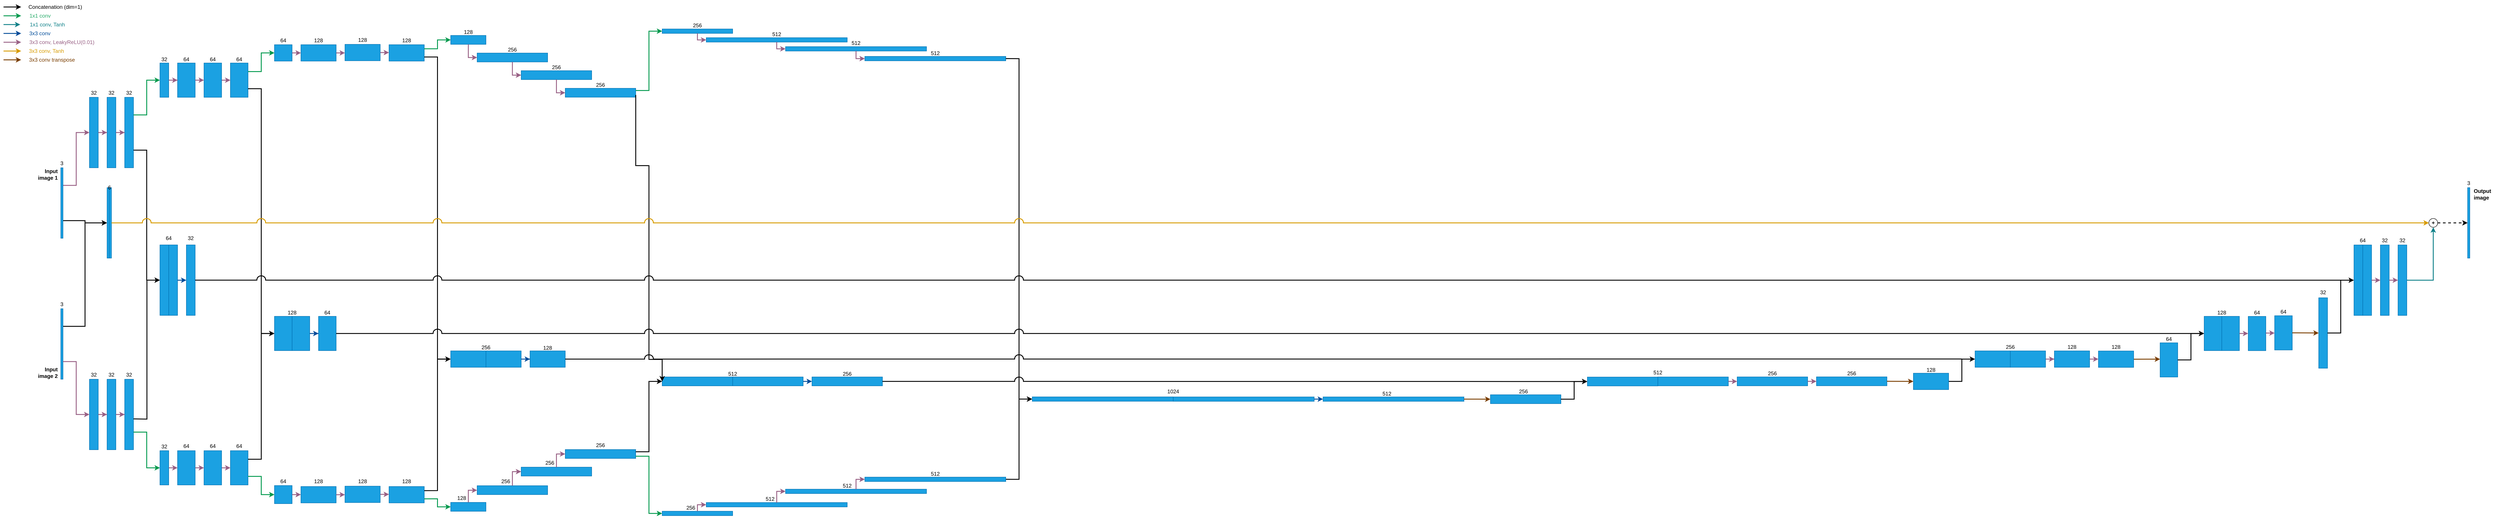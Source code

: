 <mxfile version="22.0.0" type="device">
  <diagram name="Page-1" id="iQPOzWm-GH2rnMNFBipy">
    <mxGraphModel dx="775" dy="416" grid="1" gridSize="5" guides="1" tooltips="1" connect="1" arrows="1" fold="1" page="1" pageScale="1" pageWidth="5900" pageHeight="1300" math="0" shadow="0">
      <root>
        <mxCell id="0" />
        <mxCell id="1" parent="0" />
        <mxCell id="wpcL7Qo-BOGiDXtRRDBN-13" style="rounded=0;orthogonalLoop=1;jettySize=auto;html=1;entryX=0;entryY=0.5;entryDx=0;entryDy=0;strokeWidth=2;exitX=1;exitY=0.25;exitDx=0;exitDy=0;edgeStyle=orthogonalEdgeStyle;" edge="1" parent="1" source="wpcL7Qo-BOGiDXtRRDBN-1" target="wpcL7Qo-BOGiDXtRRDBN-8">
          <mxGeometry relative="1" as="geometry">
            <mxPoint x="170.01" y="754.89" as="sourcePoint" />
          </mxGeometry>
        </mxCell>
        <mxCell id="wpcL7Qo-BOGiDXtRRDBN-3" value="&lt;b&gt;Input image 2&lt;/b&gt;" style="text;html=1;strokeColor=none;fillColor=none;align=right;verticalAlign=middle;whiteSpace=wrap;rounded=0;" vertex="1" parent="1">
          <mxGeometry x="110.01" y="864.89" width="60" height="30" as="geometry" />
        </mxCell>
        <mxCell id="wpcL7Qo-BOGiDXtRRDBN-14" style="rounded=0;orthogonalLoop=1;jettySize=auto;html=1;exitX=1;exitY=0.75;exitDx=0;exitDy=0;strokeWidth=2;entryX=0;entryY=0.5;entryDx=0;entryDy=0;edgeStyle=orthogonalEdgeStyle;" edge="1" parent="1" source="wpcL7Qo-BOGiDXtRRDBN-5" target="wpcL7Qo-BOGiDXtRRDBN-8">
          <mxGeometry relative="1" as="geometry">
            <mxPoint x="170.01" y="544.89" as="sourcePoint" />
            <mxPoint x="65.01" y="639.89" as="targetPoint" />
          </mxGeometry>
        </mxCell>
        <mxCell id="wpcL7Qo-BOGiDXtRRDBN-6" value="Input image 1" style="text;html=1;strokeColor=none;fillColor=none;align=right;verticalAlign=middle;whiteSpace=wrap;rounded=0;fontStyle=1" vertex="1" parent="1">
          <mxGeometry x="110.01" y="414.89" width="60" height="30" as="geometry" />
        </mxCell>
        <mxCell id="wpcL7Qo-BOGiDXtRRDBN-15" style="rounded=0;orthogonalLoop=1;jettySize=auto;html=1;exitX=1;exitY=0.5;exitDx=0;exitDy=0;strokeWidth=2;" edge="1" parent="1">
          <mxGeometry relative="1" as="geometry">
            <mxPoint x="45.01" y="49.89" as="sourcePoint" />
            <mxPoint x="85.01" y="49.89" as="targetPoint" />
          </mxGeometry>
        </mxCell>
        <mxCell id="wpcL7Qo-BOGiDXtRRDBN-16" value="Concatenation (dim=1)" style="text;html=1;strokeColor=none;fillColor=none;align=center;verticalAlign=middle;whiteSpace=wrap;rounded=0;" vertex="1" parent="1">
          <mxGeometry x="90.01" y="34.89" width="145" height="30" as="geometry" />
        </mxCell>
        <mxCell id="wpcL7Qo-BOGiDXtRRDBN-612" style="edgeStyle=orthogonalEdgeStyle;rounded=0;orthogonalLoop=1;jettySize=auto;html=1;strokeWidth=2;dashed=1;entryX=0;entryY=0.5;entryDx=0;entryDy=0;" edge="1" parent="1" source="wpcL7Qo-BOGiDXtRRDBN-17" target="wpcL7Qo-BOGiDXtRRDBN-609">
          <mxGeometry relative="1" as="geometry">
            <mxPoint x="5595.01" y="515" as="targetPoint" />
          </mxGeometry>
        </mxCell>
        <mxCell id="wpcL7Qo-BOGiDXtRRDBN-17" value="&lt;div align=&quot;justify&quot;&gt;+&lt;/div&gt;" style="ellipse;whiteSpace=wrap;html=1;aspect=fixed;align=center;fontStyle=1" vertex="1" parent="1">
          <mxGeometry x="5550.01" y="530" width="20" height="20" as="geometry" />
        </mxCell>
        <mxCell id="wpcL7Qo-BOGiDXtRRDBN-20" style="edgeStyle=orthogonalEdgeStyle;rounded=0;orthogonalLoop=1;jettySize=auto;html=1;fillColor=#ffe6cc;strokeColor=#D79B00;strokeWidth=2;" edge="1" parent="1">
          <mxGeometry relative="1" as="geometry">
            <mxPoint x="45.01" y="149.89" as="sourcePoint" />
            <mxPoint x="85.01" y="149.89" as="targetPoint" />
            <Array as="points">
              <mxPoint x="75.01" y="149.89" />
              <mxPoint x="75.01" y="149.89" />
            </Array>
          </mxGeometry>
        </mxCell>
        <mxCell id="wpcL7Qo-BOGiDXtRRDBN-21" value="&lt;font&gt;3x3 conv, Tanh&lt;/font&gt;" style="text;html=1;strokeColor=none;fillColor=none;align=center;verticalAlign=middle;whiteSpace=wrap;rounded=0;fontColor=#D79B00;" vertex="1" parent="1">
          <mxGeometry x="90.01" y="134.89" width="105" height="30" as="geometry" />
        </mxCell>
        <mxCell id="wpcL7Qo-BOGiDXtRRDBN-24" style="edgeStyle=orthogonalEdgeStyle;rounded=0;orthogonalLoop=1;jettySize=auto;html=1;entryX=0;entryY=0.5;entryDx=0;entryDy=0;strokeWidth=2;fillColor=#e6d0de;strokeColor=#996185;gradientColor=#d5739d;exitX=1;exitY=0.25;exitDx=0;exitDy=0;" edge="1" parent="1" source="wpcL7Qo-BOGiDXtRRDBN-5" target="wpcL7Qo-BOGiDXtRRDBN-23">
          <mxGeometry relative="1" as="geometry" />
        </mxCell>
        <mxCell id="wpcL7Qo-BOGiDXtRRDBN-26" style="edgeStyle=orthogonalEdgeStyle;rounded=0;orthogonalLoop=1;jettySize=auto;html=1;strokeWidth=2;fillColor=#e6d0de;strokeColor=#996185;gradientColor=#d5739d;" edge="1" parent="1">
          <mxGeometry relative="1" as="geometry">
            <mxPoint x="45.01" y="129.89" as="sourcePoint" />
            <mxPoint x="85.01" y="129.89" as="targetPoint" />
            <Array as="points">
              <mxPoint x="60.01" y="129.89" />
              <mxPoint x="60.01" y="129.89" />
            </Array>
          </mxGeometry>
        </mxCell>
        <mxCell id="wpcL7Qo-BOGiDXtRRDBN-29" value="3x3 conv, LeakyReLU(0.01)" style="text;html=1;strokeColor=none;fillColor=none;align=center;verticalAlign=middle;whiteSpace=wrap;rounded=0;fontColor=#996185;" vertex="1" parent="1">
          <mxGeometry x="95.01" y="114.89" width="165" height="30" as="geometry" />
        </mxCell>
        <mxCell id="wpcL7Qo-BOGiDXtRRDBN-33" value="" style="group" vertex="1" connectable="0" parent="1">
          <mxGeometry x="220.01" y="389.89" width="80" height="240.11" as="geometry" />
        </mxCell>
        <mxCell id="wpcL7Qo-BOGiDXtRRDBN-23" value="" style="rounded=0;whiteSpace=wrap;html=1;fillColor=#1ba1e2;strokeColor=#006EAF;fontColor=#ffffff;" vertex="1" parent="wpcL7Qo-BOGiDXtRRDBN-33">
          <mxGeometry x="20" y="-135" width="20" height="160" as="geometry" />
        </mxCell>
        <mxCell id="wpcL7Qo-BOGiDXtRRDBN-36" value="" style="group" vertex="1" connectable="0" parent="wpcL7Qo-BOGiDXtRRDBN-33">
          <mxGeometry x="50" y="55.11" width="30" height="185" as="geometry" />
        </mxCell>
        <mxCell id="wpcL7Qo-BOGiDXtRRDBN-8" value="" style="rounded=0;whiteSpace=wrap;html=1;fillColor=#1ba1e2;strokeColor=#006EAF;fontColor=#ffffff;" vertex="1" parent="wpcL7Qo-BOGiDXtRRDBN-36">
          <mxGeometry x="10" y="15" width="5" height="160" as="geometry" />
        </mxCell>
        <mxCell id="wpcL7Qo-BOGiDXtRRDBN-9" value="" style="rounded=0;whiteSpace=wrap;html=1;fillColor=#1ba1e2;strokeColor=#006EAF;fontColor=#ffffff;" vertex="1" parent="wpcL7Qo-BOGiDXtRRDBN-36">
          <mxGeometry x="15" y="15" width="5" height="160" as="geometry" />
        </mxCell>
        <mxCell id="wpcL7Qo-BOGiDXtRRDBN-10" value="6" style="text;html=1;align=center;verticalAlign=middle;resizable=0;points=[];autosize=1;strokeColor=none;fillColor=none;" vertex="1" parent="wpcL7Qo-BOGiDXtRRDBN-36">
          <mxGeometry width="30" height="30" as="geometry" />
        </mxCell>
        <mxCell id="wpcL7Qo-BOGiDXtRRDBN-34" value="" style="group" vertex="1" connectable="0" parent="1">
          <mxGeometry x="162.01" y="389.89" width="30" height="185" as="geometry" />
        </mxCell>
        <mxCell id="wpcL7Qo-BOGiDXtRRDBN-5" value="" style="rounded=0;whiteSpace=wrap;html=1;fillColor=#1ba1e2;strokeColor=#006EAF;fontColor=#ffffff;" vertex="1" parent="wpcL7Qo-BOGiDXtRRDBN-34">
          <mxGeometry x="13" y="25" width="5" height="160" as="geometry" />
        </mxCell>
        <mxCell id="wpcL7Qo-BOGiDXtRRDBN-7" value="3" style="text;html=1;align=center;verticalAlign=middle;resizable=0;points=[];autosize=1;strokeColor=none;fillColor=none;" vertex="1" parent="wpcL7Qo-BOGiDXtRRDBN-34">
          <mxGeometry width="30" height="30" as="geometry" />
        </mxCell>
        <mxCell id="wpcL7Qo-BOGiDXtRRDBN-35" value="" style="group" vertex="1" connectable="0" parent="1">
          <mxGeometry x="162.01" y="709.89" width="30" height="185" as="geometry" />
        </mxCell>
        <mxCell id="wpcL7Qo-BOGiDXtRRDBN-1" value="" style="rounded=0;whiteSpace=wrap;html=1;fillColor=#1ba1e2;strokeColor=#006EAF;fontColor=#ffffff;" vertex="1" parent="wpcL7Qo-BOGiDXtRRDBN-35">
          <mxGeometry x="13" y="25" width="5" height="160" as="geometry" />
        </mxCell>
        <mxCell id="wpcL7Qo-BOGiDXtRRDBN-2" value="3" style="text;html=1;align=center;verticalAlign=middle;resizable=0;points=[];autosize=1;strokeColor=none;fillColor=none;" vertex="1" parent="wpcL7Qo-BOGiDXtRRDBN-35">
          <mxGeometry width="30" height="30" as="geometry" />
        </mxCell>
        <mxCell id="wpcL7Qo-BOGiDXtRRDBN-37" value="" style="group" vertex="1" connectable="0" parent="1">
          <mxGeometry x="260.01" y="229.89" width="60" height="185" as="geometry" />
        </mxCell>
        <mxCell id="wpcL7Qo-BOGiDXtRRDBN-38" value="" style="rounded=0;whiteSpace=wrap;html=1;fillColor=#1ba1e2;strokeColor=#006EAF;fontColor=#ffffff;" vertex="1" parent="wpcL7Qo-BOGiDXtRRDBN-37">
          <mxGeometry x="20" y="25" width="20" height="160" as="geometry" />
        </mxCell>
        <mxCell id="wpcL7Qo-BOGiDXtRRDBN-39" value="32" style="text;html=1;strokeColor=none;fillColor=none;align=center;verticalAlign=middle;whiteSpace=wrap;rounded=0;" vertex="1" parent="wpcL7Qo-BOGiDXtRRDBN-37">
          <mxGeometry width="60" height="30" as="geometry" />
        </mxCell>
        <mxCell id="wpcL7Qo-BOGiDXtRRDBN-47" value="" style="group" vertex="1" connectable="0" parent="1">
          <mxGeometry x="300.01" y="229.89" width="60" height="185" as="geometry" />
        </mxCell>
        <mxCell id="wpcL7Qo-BOGiDXtRRDBN-48" value="" style="rounded=0;whiteSpace=wrap;html=1;fillColor=#1ba1e2;strokeColor=#006EAF;fontColor=#ffffff;" vertex="1" parent="wpcL7Qo-BOGiDXtRRDBN-47">
          <mxGeometry x="20" y="25" width="20" height="160" as="geometry" />
        </mxCell>
        <mxCell id="wpcL7Qo-BOGiDXtRRDBN-49" value="32" style="text;html=1;strokeColor=none;fillColor=none;align=center;verticalAlign=middle;whiteSpace=wrap;rounded=0;" vertex="1" parent="wpcL7Qo-BOGiDXtRRDBN-47">
          <mxGeometry width="60" height="30" as="geometry" />
        </mxCell>
        <mxCell id="wpcL7Qo-BOGiDXtRRDBN-50" style="edgeStyle=orthogonalEdgeStyle;rounded=0;orthogonalLoop=1;jettySize=auto;html=1;fillColor=#e6d0de;gradientColor=#d5739d;strokeColor=#996185;strokeWidth=2;entryX=0;entryY=0.5;entryDx=0;entryDy=0;" edge="1" parent="1" source="wpcL7Qo-BOGiDXtRRDBN-38" target="wpcL7Qo-BOGiDXtRRDBN-48">
          <mxGeometry relative="1" as="geometry">
            <mxPoint x="280.01" y="334.89" as="targetPoint" />
          </mxGeometry>
        </mxCell>
        <mxCell id="wpcL7Qo-BOGiDXtRRDBN-46" style="edgeStyle=orthogonalEdgeStyle;rounded=0;orthogonalLoop=1;jettySize=auto;html=1;strokeWidth=2;fillColor=#e6d0de;gradientColor=#d5739d;strokeColor=#996185;entryX=0;entryY=0.5;entryDx=0;entryDy=0;" edge="1" parent="1" source="wpcL7Qo-BOGiDXtRRDBN-23" target="wpcL7Qo-BOGiDXtRRDBN-38">
          <mxGeometry relative="1" as="geometry">
            <mxPoint x="252.01" y="334.89" as="targetPoint" />
          </mxGeometry>
        </mxCell>
        <mxCell id="wpcL7Qo-BOGiDXtRRDBN-53" value="" style="group" vertex="1" connectable="0" parent="1">
          <mxGeometry x="220.01" y="870" width="60" height="185" as="geometry" />
        </mxCell>
        <mxCell id="wpcL7Qo-BOGiDXtRRDBN-54" value="" style="rounded=0;whiteSpace=wrap;html=1;fillColor=#1ba1e2;strokeColor=#006EAF;fontColor=#ffffff;" vertex="1" parent="wpcL7Qo-BOGiDXtRRDBN-53">
          <mxGeometry x="20" y="25" width="20" height="160" as="geometry" />
        </mxCell>
        <mxCell id="wpcL7Qo-BOGiDXtRRDBN-55" value="32" style="text;html=1;strokeColor=none;fillColor=none;align=center;verticalAlign=middle;whiteSpace=wrap;rounded=0;" vertex="1" parent="wpcL7Qo-BOGiDXtRRDBN-53">
          <mxGeometry width="60" height="30" as="geometry" />
        </mxCell>
        <mxCell id="wpcL7Qo-BOGiDXtRRDBN-56" value="" style="group" vertex="1" connectable="0" parent="1">
          <mxGeometry x="260.01" y="870" width="60" height="185" as="geometry" />
        </mxCell>
        <mxCell id="wpcL7Qo-BOGiDXtRRDBN-57" value="" style="rounded=0;whiteSpace=wrap;html=1;fillColor=#1ba1e2;strokeColor=#006EAF;fontColor=#ffffff;" vertex="1" parent="wpcL7Qo-BOGiDXtRRDBN-56">
          <mxGeometry x="20" y="25" width="20" height="160" as="geometry" />
        </mxCell>
        <mxCell id="wpcL7Qo-BOGiDXtRRDBN-58" value="32" style="text;html=1;strokeColor=none;fillColor=none;align=center;verticalAlign=middle;whiteSpace=wrap;rounded=0;" vertex="1" parent="wpcL7Qo-BOGiDXtRRDBN-56">
          <mxGeometry width="60" height="30" as="geometry" />
        </mxCell>
        <mxCell id="wpcL7Qo-BOGiDXtRRDBN-59" value="" style="group" vertex="1" connectable="0" parent="1">
          <mxGeometry x="300.01" y="870" width="60" height="185" as="geometry" />
        </mxCell>
        <mxCell id="wpcL7Qo-BOGiDXtRRDBN-60" value="" style="rounded=0;whiteSpace=wrap;html=1;fillColor=#1ba1e2;strokeColor=#006EAF;fontColor=#ffffff;" vertex="1" parent="wpcL7Qo-BOGiDXtRRDBN-59">
          <mxGeometry x="20" y="25" width="20" height="160" as="geometry" />
        </mxCell>
        <mxCell id="wpcL7Qo-BOGiDXtRRDBN-61" value="32" style="text;html=1;strokeColor=none;fillColor=none;align=center;verticalAlign=middle;whiteSpace=wrap;rounded=0;" vertex="1" parent="wpcL7Qo-BOGiDXtRRDBN-59">
          <mxGeometry width="60" height="30" as="geometry" />
        </mxCell>
        <mxCell id="wpcL7Qo-BOGiDXtRRDBN-62" style="edgeStyle=orthogonalEdgeStyle;rounded=0;orthogonalLoop=1;jettySize=auto;html=1;fillColor=#e6d0de;gradientColor=#d5739d;strokeColor=#996185;strokeWidth=2;entryX=0;entryY=0.5;entryDx=0;entryDy=0;" edge="1" parent="1" source="wpcL7Qo-BOGiDXtRRDBN-57" target="wpcL7Qo-BOGiDXtRRDBN-60">
          <mxGeometry relative="1" as="geometry">
            <mxPoint x="280.01" y="975" as="targetPoint" />
          </mxGeometry>
        </mxCell>
        <mxCell id="wpcL7Qo-BOGiDXtRRDBN-63" style="edgeStyle=orthogonalEdgeStyle;rounded=0;orthogonalLoop=1;jettySize=auto;html=1;strokeWidth=2;fillColor=#e6d0de;gradientColor=#d5739d;strokeColor=#996185;entryX=0;entryY=0.5;entryDx=0;entryDy=0;" edge="1" parent="1" source="wpcL7Qo-BOGiDXtRRDBN-54" target="wpcL7Qo-BOGiDXtRRDBN-57">
          <mxGeometry relative="1" as="geometry">
            <mxPoint x="252.01" y="975" as="targetPoint" />
          </mxGeometry>
        </mxCell>
        <mxCell id="wpcL7Qo-BOGiDXtRRDBN-64" style="edgeStyle=orthogonalEdgeStyle;rounded=0;orthogonalLoop=1;jettySize=auto;html=1;exitX=1;exitY=0.75;exitDx=0;exitDy=0;fillColor=#e6d0de;gradientColor=#d5739d;strokeColor=#996185;strokeWidth=2;entryX=0;entryY=0.5;entryDx=0;entryDy=0;" edge="1" parent="1" source="wpcL7Qo-BOGiDXtRRDBN-1" target="wpcL7Qo-BOGiDXtRRDBN-54">
          <mxGeometry relative="1" as="geometry">
            <mxPoint x="240.01" y="815.364" as="targetPoint" />
          </mxGeometry>
        </mxCell>
        <mxCell id="wpcL7Qo-BOGiDXtRRDBN-66" value="" style="group" vertex="1" connectable="0" parent="1">
          <mxGeometry x="380.01" y="565" width="1660" height="355" as="geometry" />
        </mxCell>
        <mxCell id="wpcL7Qo-BOGiDXtRRDBN-131" value="" style="group" vertex="1" connectable="0" parent="wpcL7Qo-BOGiDXtRRDBN-66">
          <mxGeometry x="260" y="177.5" width="170" height="100" as="geometry" />
        </mxCell>
        <mxCell id="wpcL7Qo-BOGiDXtRRDBN-132" value="" style="group" vertex="1" connectable="0" parent="wpcL7Qo-BOGiDXtRRDBN-131">
          <mxGeometry width="170" height="100" as="geometry" />
        </mxCell>
        <mxCell id="wpcL7Qo-BOGiDXtRRDBN-133" value="" style="rounded=0;whiteSpace=wrap;html=1;fillColor=#1ba1e2;strokeColor=#006EAF;fontColor=#ffffff;" vertex="1" parent="wpcL7Qo-BOGiDXtRRDBN-132">
          <mxGeometry x="20" y="9.66" width="40" height="77.84" as="geometry" />
        </mxCell>
        <mxCell id="wpcL7Qo-BOGiDXtRRDBN-135" value="" style="group" vertex="1" connectable="0" parent="wpcL7Qo-BOGiDXtRRDBN-132">
          <mxGeometry x="40" y="-12.5" width="70" height="100" as="geometry" />
        </mxCell>
        <mxCell id="wpcL7Qo-BOGiDXtRRDBN-136" value="" style="group" vertex="1" connectable="0" parent="wpcL7Qo-BOGiDXtRRDBN-135">
          <mxGeometry width="60" height="100" as="geometry" />
        </mxCell>
        <mxCell id="wpcL7Qo-BOGiDXtRRDBN-137" value="" style="rounded=0;whiteSpace=wrap;html=1;fillColor=#1ba1e2;strokeColor=#006EAF;fontColor=#ffffff;" vertex="1" parent="wpcL7Qo-BOGiDXtRRDBN-136">
          <mxGeometry x="20" y="22.16" width="40" height="77.84" as="geometry" />
        </mxCell>
        <mxCell id="wpcL7Qo-BOGiDXtRRDBN-145" value="" style="group" vertex="1" connectable="0" parent="wpcL7Qo-BOGiDXtRRDBN-132">
          <mxGeometry x="100" y="-12.5" width="70" height="100" as="geometry" />
        </mxCell>
        <mxCell id="wpcL7Qo-BOGiDXtRRDBN-146" value="" style="group" vertex="1" connectable="0" parent="wpcL7Qo-BOGiDXtRRDBN-145">
          <mxGeometry width="70" height="100" as="geometry" />
        </mxCell>
        <mxCell id="wpcL7Qo-BOGiDXtRRDBN-147" value="" style="rounded=0;whiteSpace=wrap;html=1;fillColor=#1ba1e2;strokeColor=#006EAF;fontColor=#ffffff;" vertex="1" parent="wpcL7Qo-BOGiDXtRRDBN-146">
          <mxGeometry x="20" y="22.16" width="40" height="77.84" as="geometry" />
        </mxCell>
        <mxCell id="wpcL7Qo-BOGiDXtRRDBN-148" value="64" style="text;html=1;strokeColor=none;fillColor=none;align=center;verticalAlign=middle;whiteSpace=wrap;rounded=0;" vertex="1" parent="wpcL7Qo-BOGiDXtRRDBN-146">
          <mxGeometry x="10" y="5.13" width="60" height="17.027" as="geometry" />
        </mxCell>
        <mxCell id="wpcL7Qo-BOGiDXtRRDBN-149" style="edgeStyle=orthogonalEdgeStyle;rounded=0;orthogonalLoop=1;jettySize=auto;html=1;exitX=1;exitY=0.5;exitDx=0;exitDy=0;strokeWidth=2;strokeColor=#004C99;" edge="1" parent="wpcL7Qo-BOGiDXtRRDBN-132" source="wpcL7Qo-BOGiDXtRRDBN-137" target="wpcL7Qo-BOGiDXtRRDBN-147">
          <mxGeometry relative="1" as="geometry" />
        </mxCell>
        <mxCell id="wpcL7Qo-BOGiDXtRRDBN-134" value="128" style="text;html=1;strokeColor=none;fillColor=none;align=center;verticalAlign=middle;whiteSpace=wrap;rounded=0;" vertex="1" parent="wpcL7Qo-BOGiDXtRRDBN-132">
          <mxGeometry x="30" y="-7.37" width="60" height="17.027" as="geometry" />
        </mxCell>
        <mxCell id="wpcL7Qo-BOGiDXtRRDBN-192" value="" style="group" vertex="1" connectable="0" parent="wpcL7Qo-BOGiDXtRRDBN-66">
          <mxGeometry x="660" y="234.55" width="280" height="68.29" as="geometry" />
        </mxCell>
        <mxCell id="wpcL7Qo-BOGiDXtRRDBN-193" value="" style="group" vertex="1" connectable="0" parent="wpcL7Qo-BOGiDXtRRDBN-192">
          <mxGeometry x="20" y="20.45" width="80" height="47.84" as="geometry" />
        </mxCell>
        <mxCell id="wpcL7Qo-BOGiDXtRRDBN-194" value="" style="rounded=0;whiteSpace=wrap;html=1;fillColor=#1ba1e2;strokeColor=#006EAF;fontColor=#ffffff;" vertex="1" parent="wpcL7Qo-BOGiDXtRRDBN-193">
          <mxGeometry y="10.6" width="80" height="37.24" as="geometry" />
        </mxCell>
        <mxCell id="wpcL7Qo-BOGiDXtRRDBN-196" value="" style="group" vertex="1" connectable="0" parent="wpcL7Qo-BOGiDXtRRDBN-192">
          <mxGeometry x="80" y="20.45" width="100" height="47.84" as="geometry" />
        </mxCell>
        <mxCell id="wpcL7Qo-BOGiDXtRRDBN-197" value="" style="group" vertex="1" connectable="0" parent="wpcL7Qo-BOGiDXtRRDBN-196">
          <mxGeometry x="20" width="80" height="47.84" as="geometry" />
        </mxCell>
        <mxCell id="wpcL7Qo-BOGiDXtRRDBN-198" value="" style="rounded=0;whiteSpace=wrap;html=1;fillColor=#1ba1e2;strokeColor=#006EAF;fontColor=#ffffff;" vertex="1" parent="wpcL7Qo-BOGiDXtRRDBN-197">
          <mxGeometry y="10.6" width="80" height="37.24" as="geometry" />
        </mxCell>
        <mxCell id="wpcL7Qo-BOGiDXtRRDBN-195" value="256" style="text;html=1;strokeColor=none;fillColor=none;align=center;verticalAlign=middle;whiteSpace=wrap;rounded=0;" vertex="1" parent="wpcL7Qo-BOGiDXtRRDBN-196">
          <mxGeometry x="-10" y="-1.46" width="60" height="8.146" as="geometry" />
        </mxCell>
        <mxCell id="wpcL7Qo-BOGiDXtRRDBN-202" value="" style="group" vertex="1" connectable="0" parent="wpcL7Qo-BOGiDXtRRDBN-192">
          <mxGeometry x="180" y="20.45" width="100" height="47.84" as="geometry" />
        </mxCell>
        <mxCell id="wpcL7Qo-BOGiDXtRRDBN-203" value="" style="group" vertex="1" connectable="0" parent="wpcL7Qo-BOGiDXtRRDBN-202">
          <mxGeometry x="20" width="80" height="47.84" as="geometry" />
        </mxCell>
        <mxCell id="wpcL7Qo-BOGiDXtRRDBN-204" value="" style="rounded=0;whiteSpace=wrap;html=1;fillColor=#1ba1e2;strokeColor=#006EAF;fontColor=#ffffff;" vertex="1" parent="wpcL7Qo-BOGiDXtRRDBN-203">
          <mxGeometry y="10.6" width="80" height="37.24" as="geometry" />
        </mxCell>
        <mxCell id="wpcL7Qo-BOGiDXtRRDBN-205" value="128" style="text;html=1;strokeColor=none;fillColor=none;align=center;verticalAlign=middle;whiteSpace=wrap;rounded=0;" vertex="1" parent="wpcL7Qo-BOGiDXtRRDBN-203">
          <mxGeometry x="10" y="-2.55" width="60" height="13.15" as="geometry" />
        </mxCell>
        <mxCell id="wpcL7Qo-BOGiDXtRRDBN-206" style="edgeStyle=orthogonalEdgeStyle;rounded=0;orthogonalLoop=1;jettySize=auto;html=1;entryX=0;entryY=0.5;entryDx=0;entryDy=0;strokeWidth=2;strokeColor=#004C99;" edge="1" parent="wpcL7Qo-BOGiDXtRRDBN-192" source="wpcL7Qo-BOGiDXtRRDBN-198" target="wpcL7Qo-BOGiDXtRRDBN-204">
          <mxGeometry relative="1" as="geometry" />
        </mxCell>
        <mxCell id="wpcL7Qo-BOGiDXtRRDBN-299" value="" style="group" vertex="1" connectable="0" parent="wpcL7Qo-BOGiDXtRRDBN-66">
          <mxGeometry x="1160" y="315.22" width="160" height="34.78" as="geometry" />
        </mxCell>
        <mxCell id="wpcL7Qo-BOGiDXtRRDBN-300" value="" style="group" vertex="1" connectable="0" parent="wpcL7Qo-BOGiDXtRRDBN-299">
          <mxGeometry y="4.78" width="160" height="30" as="geometry" />
        </mxCell>
        <mxCell id="wpcL7Qo-BOGiDXtRRDBN-301" value="" style="group" vertex="1" connectable="0" parent="wpcL7Qo-BOGiDXtRRDBN-300">
          <mxGeometry width="160" height="30" as="geometry" />
        </mxCell>
        <mxCell id="wpcL7Qo-BOGiDXtRRDBN-302" value="" style="rounded=0;whiteSpace=wrap;html=1;fillColor=#1ba1e2;strokeColor=#006EAF;fontColor=#ffffff;" vertex="1" parent="wpcL7Qo-BOGiDXtRRDBN-301">
          <mxGeometry y="4.78" width="160" height="20.22" as="geometry" />
        </mxCell>
        <mxCell id="wpcL7Qo-BOGiDXtRRDBN-307" value="" style="group" vertex="1" connectable="0" parent="wpcL7Qo-BOGiDXtRRDBN-66">
          <mxGeometry x="1320" y="315.22" width="160" height="34.78" as="geometry" />
        </mxCell>
        <mxCell id="wpcL7Qo-BOGiDXtRRDBN-308" value="" style="group" vertex="1" connectable="0" parent="wpcL7Qo-BOGiDXtRRDBN-307">
          <mxGeometry y="4.78" width="160" height="30" as="geometry" />
        </mxCell>
        <mxCell id="wpcL7Qo-BOGiDXtRRDBN-309" value="" style="group" vertex="1" connectable="0" parent="wpcL7Qo-BOGiDXtRRDBN-308">
          <mxGeometry width="160" height="30" as="geometry" />
        </mxCell>
        <mxCell id="wpcL7Qo-BOGiDXtRRDBN-310" value="" style="rounded=0;whiteSpace=wrap;html=1;fillColor=#1ba1e2;strokeColor=#006EAF;fontColor=#ffffff;" vertex="1" parent="wpcL7Qo-BOGiDXtRRDBN-309">
          <mxGeometry y="4.78" width="160" height="20.22" as="geometry" />
        </mxCell>
        <mxCell id="wpcL7Qo-BOGiDXtRRDBN-303" value="512" style="text;html=1;strokeColor=none;fillColor=none;align=center;verticalAlign=middle;whiteSpace=wrap;rounded=0;" vertex="1" parent="wpcL7Qo-BOGiDXtRRDBN-307">
          <mxGeometry x="-30" width="60" height="4.776" as="geometry" />
        </mxCell>
        <mxCell id="wpcL7Qo-BOGiDXtRRDBN-312" value="" style="group" vertex="1" connectable="0" parent="wpcL7Qo-BOGiDXtRRDBN-66">
          <mxGeometry x="1500" y="315.22" width="160" height="34.78" as="geometry" />
        </mxCell>
        <mxCell id="wpcL7Qo-BOGiDXtRRDBN-313" value="" style="group" vertex="1" connectable="0" parent="wpcL7Qo-BOGiDXtRRDBN-312">
          <mxGeometry y="4.78" width="160" height="30" as="geometry" />
        </mxCell>
        <mxCell id="wpcL7Qo-BOGiDXtRRDBN-314" value="" style="group" vertex="1" connectable="0" parent="wpcL7Qo-BOGiDXtRRDBN-313">
          <mxGeometry width="160" height="30" as="geometry" />
        </mxCell>
        <mxCell id="wpcL7Qo-BOGiDXtRRDBN-315" value="" style="rounded=0;whiteSpace=wrap;html=1;fillColor=#1ba1e2;strokeColor=#006EAF;fontColor=#ffffff;" vertex="1" parent="wpcL7Qo-BOGiDXtRRDBN-314">
          <mxGeometry y="4.78" width="160" height="20.22" as="geometry" />
        </mxCell>
        <mxCell id="wpcL7Qo-BOGiDXtRRDBN-316" value="256" style="text;html=1;strokeColor=none;fillColor=none;align=center;verticalAlign=middle;whiteSpace=wrap;rounded=0;" vertex="1" parent="wpcL7Qo-BOGiDXtRRDBN-312">
          <mxGeometry x="50" width="60" height="4.776" as="geometry" />
        </mxCell>
        <mxCell id="wpcL7Qo-BOGiDXtRRDBN-318" style="edgeStyle=orthogonalEdgeStyle;rounded=0;orthogonalLoop=1;jettySize=auto;html=1;exitX=1;exitY=0.5;exitDx=0;exitDy=0;entryX=0;entryY=0.5;entryDx=0;entryDy=0;strokeWidth=2;strokeColor=#004C99;" edge="1" parent="wpcL7Qo-BOGiDXtRRDBN-66" source="wpcL7Qo-BOGiDXtRRDBN-310" target="wpcL7Qo-BOGiDXtRRDBN-315">
          <mxGeometry relative="1" as="geometry" />
        </mxCell>
        <mxCell id="wpcL7Qo-BOGiDXtRRDBN-69" value="" style="group" vertex="1" connectable="0" parent="wpcL7Qo-BOGiDXtRRDBN-66">
          <mxGeometry x="20" y="20" width="80" height="185" as="geometry" />
        </mxCell>
        <mxCell id="wpcL7Qo-BOGiDXtRRDBN-67" value="" style="rounded=0;whiteSpace=wrap;html=1;fillColor=#1ba1e2;strokeColor=#006EAF;fontColor=#ffffff;" vertex="1" parent="wpcL7Qo-BOGiDXtRRDBN-69">
          <mxGeometry y="5" width="20" height="160" as="geometry" />
        </mxCell>
        <mxCell id="wpcL7Qo-BOGiDXtRRDBN-70" value="" style="rounded=0;whiteSpace=wrap;html=1;fillColor=#1ba1e2;strokeColor=#006EAF;fontColor=#ffffff;" vertex="1" parent="wpcL7Qo-BOGiDXtRRDBN-69">
          <mxGeometry x="20" y="5" width="20" height="160" as="geometry" />
        </mxCell>
        <mxCell id="wpcL7Qo-BOGiDXtRRDBN-75" value="" style="rounded=0;whiteSpace=wrap;html=1;fillColor=#1ba1e2;strokeColor=#006EAF;fontColor=#ffffff;" vertex="1" parent="wpcL7Qo-BOGiDXtRRDBN-69">
          <mxGeometry x="60" y="5" width="20" height="160" as="geometry" />
        </mxCell>
        <mxCell id="wpcL7Qo-BOGiDXtRRDBN-77" style="edgeStyle=orthogonalEdgeStyle;rounded=0;orthogonalLoop=1;jettySize=auto;html=1;entryX=0;entryY=0.5;entryDx=0;entryDy=0;strokeWidth=2;fillColor=#f5f5f5;gradientColor=#b3b3b3;strokeColor=#004C99;" edge="1" parent="wpcL7Qo-BOGiDXtRRDBN-69" target="wpcL7Qo-BOGiDXtRRDBN-75">
          <mxGeometry relative="1" as="geometry">
            <mxPoint x="40" y="85.11" as="sourcePoint" />
            <mxPoint x="60" y="-75.0" as="targetPoint" />
          </mxGeometry>
        </mxCell>
        <mxCell id="wpcL7Qo-BOGiDXtRRDBN-74" value="" style="group" vertex="1" connectable="0" parent="wpcL7Qo-BOGiDXtRRDBN-66">
          <mxGeometry x="60" y="1.421e-14" width="60" height="185" as="geometry" />
        </mxCell>
        <mxCell id="wpcL7Qo-BOGiDXtRRDBN-76" value="32" style="text;html=1;strokeColor=none;fillColor=none;align=center;verticalAlign=middle;whiteSpace=wrap;rounded=0;" vertex="1" parent="wpcL7Qo-BOGiDXtRRDBN-74">
          <mxGeometry y="-5" width="60" height="30" as="geometry" />
        </mxCell>
        <mxCell id="wpcL7Qo-BOGiDXtRRDBN-68" value="64" style="text;html=1;strokeColor=none;fillColor=none;align=center;verticalAlign=middle;whiteSpace=wrap;rounded=0;" vertex="1" parent="wpcL7Qo-BOGiDXtRRDBN-66">
          <mxGeometry x="10" y="-4.89" width="60" height="30" as="geometry" />
        </mxCell>
        <mxCell id="wpcL7Qo-BOGiDXtRRDBN-72" style="edgeStyle=orthogonalEdgeStyle;rounded=0;orthogonalLoop=1;jettySize=auto;html=1;entryX=0;entryY=0.5;entryDx=0;entryDy=0;strokeWidth=2;exitX=1;exitY=0.25;exitDx=0;exitDy=0;" edge="1" parent="1" target="wpcL7Qo-BOGiDXtRRDBN-67">
          <mxGeometry relative="1" as="geometry">
            <mxPoint x="340.01" y="985" as="sourcePoint" />
          </mxGeometry>
        </mxCell>
        <mxCell id="wpcL7Qo-BOGiDXtRRDBN-73" style="edgeStyle=orthogonalEdgeStyle;rounded=0;orthogonalLoop=1;jettySize=auto;html=1;exitX=1;exitY=0.75;exitDx=0;exitDy=0;entryX=0;entryY=0.5;entryDx=0;entryDy=0;strokeWidth=2;" edge="1" parent="1" source="wpcL7Qo-BOGiDXtRRDBN-48" target="wpcL7Qo-BOGiDXtRRDBN-67">
          <mxGeometry relative="1" as="geometry">
            <mxPoint x="400.01" y="394.89" as="targetPoint" />
          </mxGeometry>
        </mxCell>
        <mxCell id="wpcL7Qo-BOGiDXtRRDBN-78" style="edgeStyle=orthogonalEdgeStyle;rounded=0;orthogonalLoop=1;jettySize=auto;html=1;strokeWidth=2;fillColor=#f5f5f5;gradientColor=#b3b3b3;strokeColor=#004C99;" edge="1" parent="1">
          <mxGeometry relative="1" as="geometry">
            <mxPoint x="45.01" y="109.89" as="sourcePoint" />
            <mxPoint x="85.01" y="109.89" as="targetPoint" />
            <Array as="points">
              <mxPoint x="65.01" y="109.89" />
              <mxPoint x="65.01" y="109.89" />
            </Array>
          </mxGeometry>
        </mxCell>
        <mxCell id="wpcL7Qo-BOGiDXtRRDBN-79" value="3x3 conv" style="text;html=1;strokeColor=none;fillColor=none;align=center;verticalAlign=middle;whiteSpace=wrap;rounded=0;fontColor=#004C99;" vertex="1" parent="1">
          <mxGeometry x="100.01" y="94.78" width="55" height="30" as="geometry" />
        </mxCell>
        <mxCell id="wpcL7Qo-BOGiDXtRRDBN-80" value="" style="group" vertex="1" connectable="0" parent="1">
          <mxGeometry x="380.01" y="164.89" width="60" height="90" as="geometry" />
        </mxCell>
        <mxCell id="wpcL7Qo-BOGiDXtRRDBN-93" value="" style="group" vertex="1" connectable="0" parent="wpcL7Qo-BOGiDXtRRDBN-80">
          <mxGeometry y="-10" width="60" height="100.0" as="geometry" />
        </mxCell>
        <mxCell id="wpcL7Qo-BOGiDXtRRDBN-81" value="" style="rounded=0;whiteSpace=wrap;html=1;fillColor=#1ba1e2;strokeColor=#006EAF;fontColor=#ffffff;" vertex="1" parent="wpcL7Qo-BOGiDXtRRDBN-93">
          <mxGeometry x="20" y="22.162" width="20" height="77.838" as="geometry" />
        </mxCell>
        <mxCell id="wpcL7Qo-BOGiDXtRRDBN-82" value="32" style="text;html=1;strokeColor=none;fillColor=none;align=center;verticalAlign=middle;whiteSpace=wrap;rounded=0;" vertex="1" parent="wpcL7Qo-BOGiDXtRRDBN-93">
          <mxGeometry y="5.14" width="60" height="17.027" as="geometry" />
        </mxCell>
        <mxCell id="wpcL7Qo-BOGiDXtRRDBN-86" style="edgeStyle=orthogonalEdgeStyle;rounded=0;orthogonalLoop=1;jettySize=auto;html=1;exitX=1;exitY=0.25;exitDx=0;exitDy=0;entryX=0;entryY=0.5;entryDx=0;entryDy=0;strokeWidth=2;fillColor=#d5e8d4;gradientColor=#97d077;strokeColor=#00994D;" edge="1" parent="1" source="wpcL7Qo-BOGiDXtRRDBN-48" target="wpcL7Qo-BOGiDXtRRDBN-81">
          <mxGeometry relative="1" as="geometry" />
        </mxCell>
        <mxCell id="wpcL7Qo-BOGiDXtRRDBN-87" style="edgeStyle=orthogonalEdgeStyle;rounded=0;orthogonalLoop=1;jettySize=auto;html=1;exitX=1;exitY=0.25;exitDx=0;exitDy=0;strokeWidth=2;fillColor=#d5e8d4;gradientColor=#97d077;strokeColor=#00994D;" edge="1" parent="1">
          <mxGeometry relative="1" as="geometry">
            <mxPoint x="45.01" y="69.89" as="sourcePoint" />
            <mxPoint x="85.01" y="69.89" as="targetPoint" />
            <Array as="points">
              <mxPoint x="70.01" y="69.89" />
              <mxPoint x="70.01" y="69.89" />
            </Array>
          </mxGeometry>
        </mxCell>
        <mxCell id="wpcL7Qo-BOGiDXtRRDBN-88" value="1x1 conv" style="text;html=1;strokeColor=none;fillColor=none;align=center;verticalAlign=middle;whiteSpace=wrap;rounded=0;fontColor=#27ab69;" vertex="1" parent="1">
          <mxGeometry x="97.51" y="54.89" width="60" height="30" as="geometry" />
        </mxCell>
        <mxCell id="wpcL7Qo-BOGiDXtRRDBN-94" value="" style="group" vertex="1" connectable="0" parent="1">
          <mxGeometry x="420.01" y="164.89" width="60" height="90" as="geometry" />
        </mxCell>
        <mxCell id="wpcL7Qo-BOGiDXtRRDBN-95" value="" style="group" vertex="1" connectable="0" parent="wpcL7Qo-BOGiDXtRRDBN-94">
          <mxGeometry y="-10" width="60" height="100" as="geometry" />
        </mxCell>
        <mxCell id="wpcL7Qo-BOGiDXtRRDBN-96" value="" style="rounded=0;whiteSpace=wrap;html=1;fillColor=#1ba1e2;strokeColor=#006EAF;fontColor=#ffffff;" vertex="1" parent="wpcL7Qo-BOGiDXtRRDBN-95">
          <mxGeometry x="20" y="22.16" width="40" height="77.84" as="geometry" />
        </mxCell>
        <mxCell id="wpcL7Qo-BOGiDXtRRDBN-97" value="64" style="text;html=1;strokeColor=none;fillColor=none;align=center;verticalAlign=middle;whiteSpace=wrap;rounded=0;" vertex="1" parent="1">
          <mxGeometry x="430.01" y="160.03" width="60" height="17.027" as="geometry" />
        </mxCell>
        <mxCell id="wpcL7Qo-BOGiDXtRRDBN-98" style="edgeStyle=orthogonalEdgeStyle;rounded=0;orthogonalLoop=1;jettySize=auto;html=1;entryX=0;entryY=0.5;entryDx=0;entryDy=0;strokeWidth=2;fillColor=#e6d0de;gradientColor=#d5739d;strokeColor=#996185;" edge="1" parent="1" source="wpcL7Qo-BOGiDXtRRDBN-81" target="wpcL7Qo-BOGiDXtRRDBN-96">
          <mxGeometry relative="1" as="geometry" />
        </mxCell>
        <mxCell id="wpcL7Qo-BOGiDXtRRDBN-99" value="" style="group" vertex="1" connectable="0" parent="1">
          <mxGeometry x="480.01" y="164.89" width="70" height="90" as="geometry" />
        </mxCell>
        <mxCell id="wpcL7Qo-BOGiDXtRRDBN-103" value="" style="group" vertex="1" connectable="0" parent="wpcL7Qo-BOGiDXtRRDBN-99">
          <mxGeometry y="-10" width="70" height="100" as="geometry" />
        </mxCell>
        <mxCell id="wpcL7Qo-BOGiDXtRRDBN-100" value="" style="group" vertex="1" connectable="0" parent="wpcL7Qo-BOGiDXtRRDBN-103">
          <mxGeometry width="60" height="100" as="geometry" />
        </mxCell>
        <mxCell id="wpcL7Qo-BOGiDXtRRDBN-109" style="edgeStyle=orthogonalEdgeStyle;rounded=0;orthogonalLoop=1;jettySize=auto;html=1;exitX=1;exitY=0.5;exitDx=0;exitDy=0;fillColor=#e6d0de;gradientColor=#d5739d;strokeColor=#996185;strokeWidth=2;" edge="1" parent="wpcL7Qo-BOGiDXtRRDBN-100" source="wpcL7Qo-BOGiDXtRRDBN-101">
          <mxGeometry relative="1" as="geometry">
            <mxPoint x="80" y="61.316" as="targetPoint" />
          </mxGeometry>
        </mxCell>
        <mxCell id="wpcL7Qo-BOGiDXtRRDBN-101" value="" style="rounded=0;whiteSpace=wrap;html=1;fillColor=#1ba1e2;strokeColor=#006EAF;fontColor=#ffffff;" vertex="1" parent="wpcL7Qo-BOGiDXtRRDBN-100">
          <mxGeometry x="20" y="22.16" width="40" height="77.84" as="geometry" />
        </mxCell>
        <mxCell id="wpcL7Qo-BOGiDXtRRDBN-102" value="64" style="text;html=1;strokeColor=none;fillColor=none;align=center;verticalAlign=middle;whiteSpace=wrap;rounded=0;" vertex="1" parent="wpcL7Qo-BOGiDXtRRDBN-103">
          <mxGeometry x="10" y="5.14" width="60" height="17.027" as="geometry" />
        </mxCell>
        <mxCell id="wpcL7Qo-BOGiDXtRRDBN-104" value="" style="group" vertex="1" connectable="0" parent="1">
          <mxGeometry x="540.01" y="154.89" width="70" height="100" as="geometry" />
        </mxCell>
        <mxCell id="wpcL7Qo-BOGiDXtRRDBN-105" value="" style="group" vertex="1" connectable="0" parent="wpcL7Qo-BOGiDXtRRDBN-104">
          <mxGeometry width="70" height="100" as="geometry" />
        </mxCell>
        <mxCell id="wpcL7Qo-BOGiDXtRRDBN-106" value="" style="rounded=0;whiteSpace=wrap;html=1;fillColor=#1ba1e2;strokeColor=#006EAF;fontColor=#ffffff;" vertex="1" parent="wpcL7Qo-BOGiDXtRRDBN-105">
          <mxGeometry x="20" y="22.16" width="40" height="77.84" as="geometry" />
        </mxCell>
        <mxCell id="wpcL7Qo-BOGiDXtRRDBN-107" value="64" style="text;html=1;strokeColor=none;fillColor=none;align=center;verticalAlign=middle;whiteSpace=wrap;rounded=0;" vertex="1" parent="wpcL7Qo-BOGiDXtRRDBN-105">
          <mxGeometry x="10" y="5.13" width="60" height="17.027" as="geometry" />
        </mxCell>
        <mxCell id="wpcL7Qo-BOGiDXtRRDBN-108" style="edgeStyle=orthogonalEdgeStyle;rounded=0;orthogonalLoop=1;jettySize=auto;html=1;exitX=1;exitY=0.5;exitDx=0;exitDy=0;entryX=0;entryY=0.5;entryDx=0;entryDy=0;strokeWidth=2;fillColor=#e6d0de;gradientColor=#d5739d;strokeColor=#996185;" edge="1" parent="1" source="wpcL7Qo-BOGiDXtRRDBN-96" target="wpcL7Qo-BOGiDXtRRDBN-101">
          <mxGeometry relative="1" as="geometry" />
        </mxCell>
        <mxCell id="wpcL7Qo-BOGiDXtRRDBN-111" value="" style="rounded=0;whiteSpace=wrap;html=1;fillColor=#1ba1e2;strokeColor=#006EAF;fontColor=#ffffff;" vertex="1" parent="1">
          <mxGeometry x="400.01" y="1057.162" width="20" height="77.838" as="geometry" />
        </mxCell>
        <mxCell id="wpcL7Qo-BOGiDXtRRDBN-112" value="" style="group" vertex="1" connectable="0" parent="1">
          <mxGeometry x="420.01" y="1045" width="190" height="90" as="geometry" />
        </mxCell>
        <mxCell id="wpcL7Qo-BOGiDXtRRDBN-113" value="" style="group" vertex="1" connectable="0" parent="wpcL7Qo-BOGiDXtRRDBN-112">
          <mxGeometry y="-10" width="60" height="100" as="geometry" />
        </mxCell>
        <mxCell id="wpcL7Qo-BOGiDXtRRDBN-114" value="" style="rounded=0;whiteSpace=wrap;html=1;fillColor=#1ba1e2;strokeColor=#006EAF;fontColor=#ffffff;" vertex="1" parent="wpcL7Qo-BOGiDXtRRDBN-113">
          <mxGeometry x="20" y="22.16" width="40" height="77.84" as="geometry" />
        </mxCell>
        <mxCell id="wpcL7Qo-BOGiDXtRRDBN-115" value="64" style="text;html=1;strokeColor=none;fillColor=none;align=center;verticalAlign=middle;whiteSpace=wrap;rounded=0;" vertex="1" parent="wpcL7Qo-BOGiDXtRRDBN-112">
          <mxGeometry x="10" y="-6.13" width="60" height="17.027" as="geometry" />
        </mxCell>
        <mxCell id="wpcL7Qo-BOGiDXtRRDBN-122" value="64" style="text;html=1;strokeColor=none;fillColor=none;align=center;verticalAlign=middle;whiteSpace=wrap;rounded=0;" vertex="1" parent="wpcL7Qo-BOGiDXtRRDBN-112">
          <mxGeometry x="70" y="-6.13" width="60" height="17.027" as="geometry" />
        </mxCell>
        <mxCell id="wpcL7Qo-BOGiDXtRRDBN-126" value="64" style="text;html=1;strokeColor=none;fillColor=none;align=center;verticalAlign=middle;whiteSpace=wrap;rounded=0;" vertex="1" parent="wpcL7Qo-BOGiDXtRRDBN-112">
          <mxGeometry x="130" y="-6.13" width="60" height="17.027" as="geometry" />
        </mxCell>
        <mxCell id="wpcL7Qo-BOGiDXtRRDBN-116" style="edgeStyle=orthogonalEdgeStyle;rounded=0;orthogonalLoop=1;jettySize=auto;html=1;entryX=0;entryY=0.5;entryDx=0;entryDy=0;strokeWidth=2;fillColor=#e6d0de;gradientColor=#d5739d;strokeColor=#996185;" edge="1" parent="1" source="wpcL7Qo-BOGiDXtRRDBN-111" target="wpcL7Qo-BOGiDXtRRDBN-114">
          <mxGeometry relative="1" as="geometry" />
        </mxCell>
        <mxCell id="wpcL7Qo-BOGiDXtRRDBN-117" value="" style="group" vertex="1" connectable="0" parent="1">
          <mxGeometry x="480.01" y="1045" width="70" height="90" as="geometry" />
        </mxCell>
        <mxCell id="wpcL7Qo-BOGiDXtRRDBN-118" value="" style="group" vertex="1" connectable="0" parent="wpcL7Qo-BOGiDXtRRDBN-117">
          <mxGeometry y="-10" width="70" height="100" as="geometry" />
        </mxCell>
        <mxCell id="wpcL7Qo-BOGiDXtRRDBN-119" value="" style="group" vertex="1" connectable="0" parent="wpcL7Qo-BOGiDXtRRDBN-118">
          <mxGeometry width="60" height="100" as="geometry" />
        </mxCell>
        <mxCell id="wpcL7Qo-BOGiDXtRRDBN-120" style="edgeStyle=orthogonalEdgeStyle;rounded=0;orthogonalLoop=1;jettySize=auto;html=1;exitX=1;exitY=0.5;exitDx=0;exitDy=0;fillColor=#e6d0de;gradientColor=#d5739d;strokeColor=#996185;strokeWidth=2;" edge="1" parent="wpcL7Qo-BOGiDXtRRDBN-119" source="wpcL7Qo-BOGiDXtRRDBN-121">
          <mxGeometry relative="1" as="geometry">
            <mxPoint x="80" y="61.316" as="targetPoint" />
          </mxGeometry>
        </mxCell>
        <mxCell id="wpcL7Qo-BOGiDXtRRDBN-121" value="" style="rounded=0;whiteSpace=wrap;html=1;fillColor=#1ba1e2;strokeColor=#006EAF;fontColor=#ffffff;" vertex="1" parent="wpcL7Qo-BOGiDXtRRDBN-119">
          <mxGeometry x="20" y="22.16" width="40" height="77.84" as="geometry" />
        </mxCell>
        <mxCell id="wpcL7Qo-BOGiDXtRRDBN-123" value="" style="group" vertex="1" connectable="0" parent="1">
          <mxGeometry x="540.01" y="1035" width="70" height="100" as="geometry" />
        </mxCell>
        <mxCell id="wpcL7Qo-BOGiDXtRRDBN-124" value="" style="group" vertex="1" connectable="0" parent="wpcL7Qo-BOGiDXtRRDBN-123">
          <mxGeometry width="60" height="100" as="geometry" />
        </mxCell>
        <mxCell id="wpcL7Qo-BOGiDXtRRDBN-125" value="" style="rounded=0;whiteSpace=wrap;html=1;fillColor=#1ba1e2;strokeColor=#006EAF;fontColor=#ffffff;" vertex="1" parent="wpcL7Qo-BOGiDXtRRDBN-124">
          <mxGeometry x="20" y="22.16" width="40" height="77.84" as="geometry" />
        </mxCell>
        <mxCell id="wpcL7Qo-BOGiDXtRRDBN-127" style="edgeStyle=orthogonalEdgeStyle;rounded=0;orthogonalLoop=1;jettySize=auto;html=1;exitX=1;exitY=0.5;exitDx=0;exitDy=0;entryX=0;entryY=0.5;entryDx=0;entryDy=0;strokeWidth=2;fillColor=#e6d0de;gradientColor=#d5739d;strokeColor=#996185;" edge="1" parent="1" source="wpcL7Qo-BOGiDXtRRDBN-114" target="wpcL7Qo-BOGiDXtRRDBN-121">
          <mxGeometry relative="1" as="geometry" />
        </mxCell>
        <mxCell id="wpcL7Qo-BOGiDXtRRDBN-128" style="edgeStyle=orthogonalEdgeStyle;rounded=0;orthogonalLoop=1;jettySize=auto;html=1;exitX=1;exitY=0.75;exitDx=0;exitDy=0;entryX=0;entryY=0.5;entryDx=0;entryDy=0;strokeWidth=2;strokeColor=#00994D;" edge="1" parent="1" source="wpcL7Qo-BOGiDXtRRDBN-60" target="wpcL7Qo-BOGiDXtRRDBN-111">
          <mxGeometry relative="1" as="geometry" />
        </mxCell>
        <mxCell id="wpcL7Qo-BOGiDXtRRDBN-129" value="32" style="text;html=1;strokeColor=none;fillColor=none;align=center;verticalAlign=middle;whiteSpace=wrap;rounded=0;" vertex="1" parent="1">
          <mxGeometry x="380.01" y="1035" width="60" height="25" as="geometry" />
        </mxCell>
        <mxCell id="wpcL7Qo-BOGiDXtRRDBN-139" style="edgeStyle=orthogonalEdgeStyle;rounded=0;orthogonalLoop=1;jettySize=auto;html=1;exitX=1;exitY=0.75;exitDx=0;exitDy=0;entryX=0;entryY=0.5;entryDx=0;entryDy=0;strokeWidth=2;" edge="1" parent="1" source="wpcL7Qo-BOGiDXtRRDBN-106" target="wpcL7Qo-BOGiDXtRRDBN-133">
          <mxGeometry relative="1" as="geometry" />
        </mxCell>
        <mxCell id="wpcL7Qo-BOGiDXtRRDBN-140" style="edgeStyle=orthogonalEdgeStyle;rounded=0;orthogonalLoop=1;jettySize=auto;html=1;exitX=1;exitY=0.25;exitDx=0;exitDy=0;entryX=0;entryY=0.5;entryDx=0;entryDy=0;strokeWidth=2;" edge="1" parent="1" source="wpcL7Qo-BOGiDXtRRDBN-125" target="wpcL7Qo-BOGiDXtRRDBN-133">
          <mxGeometry relative="1" as="geometry" />
        </mxCell>
        <mxCell id="wpcL7Qo-BOGiDXtRRDBN-150" value="" style="group" vertex="1" connectable="0" parent="1">
          <mxGeometry x="640.01" y="124.89" width="350" height="47.84" as="geometry" />
        </mxCell>
        <mxCell id="wpcL7Qo-BOGiDXtRRDBN-151" value="" style="group" vertex="1" connectable="0" parent="wpcL7Qo-BOGiDXtRRDBN-150">
          <mxGeometry width="350" height="47.84" as="geometry" />
        </mxCell>
        <mxCell id="wpcL7Qo-BOGiDXtRRDBN-152" value="" style="rounded=0;whiteSpace=wrap;html=1;fillColor=#1ba1e2;strokeColor=#006EAF;fontColor=#ffffff;" vertex="1" parent="wpcL7Qo-BOGiDXtRRDBN-151">
          <mxGeometry x="20" y="10.601" width="40" height="37.239" as="geometry" />
        </mxCell>
        <mxCell id="wpcL7Qo-BOGiDXtRRDBN-153" value="64" style="text;html=1;strokeColor=none;fillColor=none;align=center;verticalAlign=middle;whiteSpace=wrap;rounded=0;" vertex="1" parent="wpcL7Qo-BOGiDXtRRDBN-151">
          <mxGeometry x="10" y="-2.93" width="60" height="8.146" as="geometry" />
        </mxCell>
        <mxCell id="wpcL7Qo-BOGiDXtRRDBN-163" value="128" style="text;html=1;strokeColor=none;fillColor=none;align=center;verticalAlign=middle;whiteSpace=wrap;rounded=0;" vertex="1" parent="wpcL7Qo-BOGiDXtRRDBN-151">
          <mxGeometry x="90" y="-2.93" width="60" height="8.146" as="geometry" />
        </mxCell>
        <mxCell id="wpcL7Qo-BOGiDXtRRDBN-167" value="128" style="text;html=1;strokeColor=none;fillColor=none;align=center;verticalAlign=middle;whiteSpace=wrap;rounded=0;" vertex="1" parent="wpcL7Qo-BOGiDXtRRDBN-151">
          <mxGeometry x="190" y="-3.74" width="60" height="8.146" as="geometry" />
        </mxCell>
        <mxCell id="wpcL7Qo-BOGiDXtRRDBN-171" value="128" style="text;html=1;strokeColor=none;fillColor=none;align=center;verticalAlign=middle;whiteSpace=wrap;rounded=0;" vertex="1" parent="wpcL7Qo-BOGiDXtRRDBN-151">
          <mxGeometry x="290" y="-2.93" width="60" height="8.146" as="geometry" />
        </mxCell>
        <mxCell id="wpcL7Qo-BOGiDXtRRDBN-154" style="edgeStyle=orthogonalEdgeStyle;rounded=0;orthogonalLoop=1;jettySize=auto;html=1;exitX=1;exitY=0.25;exitDx=0;exitDy=0;entryX=0;entryY=0.5;entryDx=0;entryDy=0;strokeWidth=2;strokeColor=#00994D;" edge="1" parent="1" source="wpcL7Qo-BOGiDXtRRDBN-106" target="wpcL7Qo-BOGiDXtRRDBN-152">
          <mxGeometry relative="1" as="geometry" />
        </mxCell>
        <mxCell id="wpcL7Qo-BOGiDXtRRDBN-155" value="" style="group" vertex="1" connectable="0" parent="1">
          <mxGeometry x="640.01" y="1124.6" width="70" height="52.84" as="geometry" />
        </mxCell>
        <mxCell id="wpcL7Qo-BOGiDXtRRDBN-156" value="" style="group" vertex="1" connectable="0" parent="wpcL7Qo-BOGiDXtRRDBN-155">
          <mxGeometry width="70" height="52.84" as="geometry" />
        </mxCell>
        <mxCell id="wpcL7Qo-BOGiDXtRRDBN-157" value="" style="rounded=0;whiteSpace=wrap;html=1;fillColor=#1ba1e2;strokeColor=#006EAF;fontColor=#ffffff;" vertex="1" parent="wpcL7Qo-BOGiDXtRRDBN-156">
          <mxGeometry x="20" y="11.709" width="40" height="41.131" as="geometry" />
        </mxCell>
        <mxCell id="wpcL7Qo-BOGiDXtRRDBN-159" style="edgeStyle=orthogonalEdgeStyle;rounded=0;orthogonalLoop=1;jettySize=auto;html=1;exitX=1;exitY=0.75;exitDx=0;exitDy=0;entryX=0;entryY=0.5;entryDx=0;entryDy=0;strokeWidth=2;strokeColor=#00994D;" edge="1" parent="1" target="wpcL7Qo-BOGiDXtRRDBN-157" source="wpcL7Qo-BOGiDXtRRDBN-125">
          <mxGeometry relative="1" as="geometry">
            <mxPoint x="600.01" y="1041.89" as="sourcePoint" />
          </mxGeometry>
        </mxCell>
        <mxCell id="wpcL7Qo-BOGiDXtRRDBN-160" value="" style="group" vertex="1" connectable="0" parent="1">
          <mxGeometry x="700.01" y="124.89" width="100" height="47.84" as="geometry" />
        </mxCell>
        <mxCell id="wpcL7Qo-BOGiDXtRRDBN-161" value="" style="group" vertex="1" connectable="0" parent="wpcL7Qo-BOGiDXtRRDBN-160">
          <mxGeometry x="20" width="80" height="47.84" as="geometry" />
        </mxCell>
        <mxCell id="wpcL7Qo-BOGiDXtRRDBN-162" value="" style="rounded=0;whiteSpace=wrap;html=1;fillColor=#1ba1e2;strokeColor=#006EAF;fontColor=#ffffff;" vertex="1" parent="wpcL7Qo-BOGiDXtRRDBN-161">
          <mxGeometry y="10.6" width="80" height="37.24" as="geometry" />
        </mxCell>
        <mxCell id="wpcL7Qo-BOGiDXtRRDBN-164" value="" style="group" vertex="1" connectable="0" parent="1">
          <mxGeometry x="800.01" y="124.08" width="100" height="47.84" as="geometry" />
        </mxCell>
        <mxCell id="wpcL7Qo-BOGiDXtRRDBN-165" value="" style="group" vertex="1" connectable="0" parent="wpcL7Qo-BOGiDXtRRDBN-164">
          <mxGeometry x="20" width="80" height="47.84" as="geometry" />
        </mxCell>
        <mxCell id="wpcL7Qo-BOGiDXtRRDBN-166" value="" style="rounded=0;whiteSpace=wrap;html=1;fillColor=#1ba1e2;strokeColor=#006EAF;fontColor=#ffffff;" vertex="1" parent="wpcL7Qo-BOGiDXtRRDBN-165">
          <mxGeometry y="10.6" width="80" height="37.24" as="geometry" />
        </mxCell>
        <mxCell id="wpcL7Qo-BOGiDXtRRDBN-168" value="" style="group" vertex="1" connectable="0" parent="1">
          <mxGeometry x="900.01" y="124.89" width="100" height="47.84" as="geometry" />
        </mxCell>
        <mxCell id="wpcL7Qo-BOGiDXtRRDBN-169" value="" style="group" vertex="1" connectable="0" parent="wpcL7Qo-BOGiDXtRRDBN-168">
          <mxGeometry x="20" width="80" height="47.84" as="geometry" />
        </mxCell>
        <mxCell id="wpcL7Qo-BOGiDXtRRDBN-170" value="" style="rounded=0;whiteSpace=wrap;html=1;fillColor=#1ba1e2;strokeColor=#006EAF;fontColor=#ffffff;" vertex="1" parent="wpcL7Qo-BOGiDXtRRDBN-169">
          <mxGeometry y="10.6" width="80" height="37.24" as="geometry" />
        </mxCell>
        <mxCell id="wpcL7Qo-BOGiDXtRRDBN-173" style="edgeStyle=orthogonalEdgeStyle;rounded=0;orthogonalLoop=1;jettySize=auto;html=1;exitX=1;exitY=0.5;exitDx=0;exitDy=0;entryX=0;entryY=0.5;entryDx=0;entryDy=0;fillColor=#e6d0de;gradientColor=#d5739d;strokeColor=#996185;strokeWidth=2;" edge="1" parent="1" source="wpcL7Qo-BOGiDXtRRDBN-162" target="wpcL7Qo-BOGiDXtRRDBN-166">
          <mxGeometry relative="1" as="geometry">
            <mxPoint x="820.01" y="154.89" as="targetPoint" />
          </mxGeometry>
        </mxCell>
        <mxCell id="wpcL7Qo-BOGiDXtRRDBN-174" style="edgeStyle=orthogonalEdgeStyle;rounded=0;orthogonalLoop=1;jettySize=auto;html=1;exitX=1;exitY=0.5;exitDx=0;exitDy=0;entryX=0;entryY=0.5;entryDx=0;entryDy=0;fillColor=#e6d0de;gradientColor=#d5739d;strokeColor=#996185;strokeWidth=2;" edge="1" parent="1" source="wpcL7Qo-BOGiDXtRRDBN-166" target="wpcL7Qo-BOGiDXtRRDBN-170">
          <mxGeometry relative="1" as="geometry" />
        </mxCell>
        <mxCell id="wpcL7Qo-BOGiDXtRRDBN-175" style="edgeStyle=orthogonalEdgeStyle;rounded=0;orthogonalLoop=1;jettySize=auto;html=1;strokeWidth=2;fillColor=#e6d0de;gradientColor=#d5739d;strokeColor=#996185;entryX=0;entryY=0.5;entryDx=0;entryDy=0;exitX=1;exitY=0.5;exitDx=0;exitDy=0;" edge="1" parent="1" source="wpcL7Qo-BOGiDXtRRDBN-157" target="wpcL7Qo-BOGiDXtRRDBN-178">
          <mxGeometry relative="1" as="geometry">
            <mxPoint x="720.01" y="1156.967" as="targetPoint" />
            <mxPoint x="700.01" y="1157" as="sourcePoint" />
          </mxGeometry>
        </mxCell>
        <mxCell id="wpcL7Qo-BOGiDXtRRDBN-176" value="" style="group" vertex="1" connectable="0" parent="1">
          <mxGeometry x="700.01" y="1127.91" width="100" height="47.84" as="geometry" />
        </mxCell>
        <mxCell id="wpcL7Qo-BOGiDXtRRDBN-177" value="" style="group" vertex="1" connectable="0" parent="wpcL7Qo-BOGiDXtRRDBN-176">
          <mxGeometry x="20" width="80" height="47.84" as="geometry" />
        </mxCell>
        <mxCell id="wpcL7Qo-BOGiDXtRRDBN-178" value="" style="rounded=0;whiteSpace=wrap;html=1;fillColor=#1ba1e2;strokeColor=#006EAF;fontColor=#ffffff;" vertex="1" parent="wpcL7Qo-BOGiDXtRRDBN-177">
          <mxGeometry y="10.6" width="80" height="37.24" as="geometry" />
        </mxCell>
        <mxCell id="wpcL7Qo-BOGiDXtRRDBN-179" value="128" style="text;html=1;strokeColor=none;fillColor=none;align=center;verticalAlign=middle;whiteSpace=wrap;rounded=0;" vertex="1" parent="wpcL7Qo-BOGiDXtRRDBN-177">
          <mxGeometry x="10" y="-4.49" width="60" height="8.146" as="geometry" />
        </mxCell>
        <mxCell id="wpcL7Qo-BOGiDXtRRDBN-180" value="" style="group" vertex="1" connectable="0" parent="1">
          <mxGeometry x="800.01" y="1127.1" width="100" height="47.84" as="geometry" />
        </mxCell>
        <mxCell id="wpcL7Qo-BOGiDXtRRDBN-181" value="" style="group" vertex="1" connectable="0" parent="wpcL7Qo-BOGiDXtRRDBN-180">
          <mxGeometry x="20" width="80" height="47.84" as="geometry" />
        </mxCell>
        <mxCell id="wpcL7Qo-BOGiDXtRRDBN-182" value="" style="rounded=0;whiteSpace=wrap;html=1;fillColor=#1ba1e2;strokeColor=#006EAF;fontColor=#ffffff;" vertex="1" parent="wpcL7Qo-BOGiDXtRRDBN-181">
          <mxGeometry y="10.6" width="80" height="37.24" as="geometry" />
        </mxCell>
        <mxCell id="wpcL7Qo-BOGiDXtRRDBN-183" value="128" style="text;html=1;strokeColor=none;fillColor=none;align=center;verticalAlign=middle;whiteSpace=wrap;rounded=0;" vertex="1" parent="wpcL7Qo-BOGiDXtRRDBN-181">
          <mxGeometry x="10" y="-4.49" width="60" height="8.146" as="geometry" />
        </mxCell>
        <mxCell id="wpcL7Qo-BOGiDXtRRDBN-184" value="" style="group" vertex="1" connectable="0" parent="1">
          <mxGeometry x="900.01" y="1127.91" width="100" height="47.84" as="geometry" />
        </mxCell>
        <mxCell id="wpcL7Qo-BOGiDXtRRDBN-185" value="" style="group" vertex="1" connectable="0" parent="wpcL7Qo-BOGiDXtRRDBN-184">
          <mxGeometry x="20" width="80" height="47.84" as="geometry" />
        </mxCell>
        <mxCell id="wpcL7Qo-BOGiDXtRRDBN-186" value="" style="rounded=0;whiteSpace=wrap;html=1;fillColor=#1ba1e2;strokeColor=#006EAF;fontColor=#ffffff;" vertex="1" parent="wpcL7Qo-BOGiDXtRRDBN-185">
          <mxGeometry y="10.6" width="80" height="37.24" as="geometry" />
        </mxCell>
        <mxCell id="wpcL7Qo-BOGiDXtRRDBN-187" value="128" style="text;html=1;strokeColor=none;fillColor=none;align=center;verticalAlign=middle;whiteSpace=wrap;rounded=0;" vertex="1" parent="wpcL7Qo-BOGiDXtRRDBN-185">
          <mxGeometry x="10" y="-4.49" width="60" height="8.146" as="geometry" />
        </mxCell>
        <mxCell id="wpcL7Qo-BOGiDXtRRDBN-188" style="edgeStyle=orthogonalEdgeStyle;rounded=0;orthogonalLoop=1;jettySize=auto;html=1;exitX=1;exitY=0.5;exitDx=0;exitDy=0;entryX=0;entryY=0.5;entryDx=0;entryDy=0;fillColor=#e6d0de;gradientColor=#d5739d;strokeColor=#996185;strokeWidth=2;" edge="1" parent="1" source="wpcL7Qo-BOGiDXtRRDBN-178" target="wpcL7Qo-BOGiDXtRRDBN-182">
          <mxGeometry relative="1" as="geometry">
            <mxPoint x="820.01" y="1157.91" as="targetPoint" />
          </mxGeometry>
        </mxCell>
        <mxCell id="wpcL7Qo-BOGiDXtRRDBN-189" style="edgeStyle=orthogonalEdgeStyle;rounded=0;orthogonalLoop=1;jettySize=auto;html=1;exitX=1;exitY=0.5;exitDx=0;exitDy=0;entryX=0;entryY=0.5;entryDx=0;entryDy=0;fillColor=#e6d0de;gradientColor=#d5739d;strokeColor=#996185;strokeWidth=2;" edge="1" parent="1" source="wpcL7Qo-BOGiDXtRRDBN-182" target="wpcL7Qo-BOGiDXtRRDBN-186">
          <mxGeometry relative="1" as="geometry" />
        </mxCell>
        <mxCell id="wpcL7Qo-BOGiDXtRRDBN-172" style="edgeStyle=orthogonalEdgeStyle;rounded=0;orthogonalLoop=1;jettySize=auto;html=1;exitX=1;exitY=0.5;exitDx=0;exitDy=0;strokeWidth=2;fillColor=#e6d0de;gradientColor=#d5739d;strokeColor=#996185;entryX=0;entryY=0.5;entryDx=0;entryDy=0;" edge="1" parent="1" source="wpcL7Qo-BOGiDXtRRDBN-152" target="wpcL7Qo-BOGiDXtRRDBN-162">
          <mxGeometry relative="1" as="geometry">
            <mxPoint x="720.01" y="153.947" as="targetPoint" />
          </mxGeometry>
        </mxCell>
        <mxCell id="wpcL7Qo-BOGiDXtRRDBN-200" style="edgeStyle=orthogonalEdgeStyle;rounded=0;orthogonalLoop=1;jettySize=auto;html=1;exitX=1;exitY=0.75;exitDx=0;exitDy=0;entryX=0;entryY=0.5;entryDx=0;entryDy=0;strokeWidth=2;" edge="1" parent="1" source="wpcL7Qo-BOGiDXtRRDBN-170" target="wpcL7Qo-BOGiDXtRRDBN-194">
          <mxGeometry relative="1" as="geometry" />
        </mxCell>
        <mxCell id="wpcL7Qo-BOGiDXtRRDBN-201" style="edgeStyle=orthogonalEdgeStyle;rounded=0;orthogonalLoop=1;jettySize=auto;html=1;exitX=1;exitY=0.25;exitDx=0;exitDy=0;entryX=0;entryY=0.5;entryDx=0;entryDy=0;strokeWidth=2;" edge="1" parent="1" source="wpcL7Qo-BOGiDXtRRDBN-186" target="wpcL7Qo-BOGiDXtRRDBN-194">
          <mxGeometry relative="1" as="geometry">
            <mxPoint x="1010.01" y="854.89" as="targetPoint" />
          </mxGeometry>
        </mxCell>
        <mxCell id="wpcL7Qo-BOGiDXtRRDBN-216" value="" style="group" vertex="1" connectable="0" parent="1">
          <mxGeometry x="1220.01" y="184.89" width="160" height="34.78" as="geometry" />
        </mxCell>
        <mxCell id="wpcL7Qo-BOGiDXtRRDBN-217" value="" style="group" vertex="1" connectable="0" parent="wpcL7Qo-BOGiDXtRRDBN-216">
          <mxGeometry y="4.78" width="160" height="30" as="geometry" />
        </mxCell>
        <mxCell id="wpcL7Qo-BOGiDXtRRDBN-218" value="" style="group" vertex="1" connectable="0" parent="wpcL7Qo-BOGiDXtRRDBN-217">
          <mxGeometry width="160" height="30" as="geometry" />
        </mxCell>
        <mxCell id="wpcL7Qo-BOGiDXtRRDBN-219" value="" style="rounded=0;whiteSpace=wrap;html=1;fillColor=#1ba1e2;strokeColor=#006EAF;fontColor=#ffffff;" vertex="1" parent="wpcL7Qo-BOGiDXtRRDBN-218">
          <mxGeometry y="4.78" width="160" height="20.22" as="geometry" />
        </mxCell>
        <mxCell id="wpcL7Qo-BOGiDXtRRDBN-220" value="256" style="text;html=1;strokeColor=none;fillColor=none;align=center;verticalAlign=middle;whiteSpace=wrap;rounded=0;" vertex="1" parent="wpcL7Qo-BOGiDXtRRDBN-216">
          <mxGeometry x="50" width="60" height="4.776" as="geometry" />
        </mxCell>
        <mxCell id="wpcL7Qo-BOGiDXtRRDBN-231" value="" style="group" vertex="1" connectable="0" parent="1">
          <mxGeometry x="1320.01" y="224.89" width="160" height="34.78" as="geometry" />
        </mxCell>
        <mxCell id="wpcL7Qo-BOGiDXtRRDBN-232" value="" style="group" vertex="1" connectable="0" parent="wpcL7Qo-BOGiDXtRRDBN-231">
          <mxGeometry y="4.78" width="160" height="30" as="geometry" />
        </mxCell>
        <mxCell id="wpcL7Qo-BOGiDXtRRDBN-233" value="" style="group" vertex="1" connectable="0" parent="wpcL7Qo-BOGiDXtRRDBN-232">
          <mxGeometry width="160" height="30" as="geometry" />
        </mxCell>
        <mxCell id="wpcL7Qo-BOGiDXtRRDBN-234" value="" style="rounded=0;whiteSpace=wrap;html=1;fillColor=#1ba1e2;strokeColor=#006EAF;fontColor=#ffffff;" vertex="1" parent="wpcL7Qo-BOGiDXtRRDBN-233">
          <mxGeometry y="4.78" width="160" height="20.22" as="geometry" />
        </mxCell>
        <mxCell id="wpcL7Qo-BOGiDXtRRDBN-235" value="256" style="text;html=1;strokeColor=none;fillColor=none;align=center;verticalAlign=middle;whiteSpace=wrap;rounded=0;" vertex="1" parent="wpcL7Qo-BOGiDXtRRDBN-231">
          <mxGeometry x="50" width="60" height="4.776" as="geometry" />
        </mxCell>
        <mxCell id="wpcL7Qo-BOGiDXtRRDBN-236" value="" style="group" vertex="1" connectable="0" parent="1">
          <mxGeometry x="1120.01" y="144.89" width="160" height="34.78" as="geometry" />
        </mxCell>
        <mxCell id="wpcL7Qo-BOGiDXtRRDBN-237" value="" style="group" vertex="1" connectable="0" parent="wpcL7Qo-BOGiDXtRRDBN-236">
          <mxGeometry y="4.78" width="160" height="30" as="geometry" />
        </mxCell>
        <mxCell id="wpcL7Qo-BOGiDXtRRDBN-238" value="" style="group" vertex="1" connectable="0" parent="wpcL7Qo-BOGiDXtRRDBN-237">
          <mxGeometry width="160" height="30" as="geometry" />
        </mxCell>
        <mxCell id="wpcL7Qo-BOGiDXtRRDBN-239" value="" style="rounded=0;whiteSpace=wrap;html=1;fillColor=#1ba1e2;strokeColor=#006EAF;fontColor=#ffffff;" vertex="1" parent="wpcL7Qo-BOGiDXtRRDBN-238">
          <mxGeometry y="4.78" width="160" height="20.22" as="geometry" />
        </mxCell>
        <mxCell id="wpcL7Qo-BOGiDXtRRDBN-240" value="256" style="text;html=1;strokeColor=none;fillColor=none;align=center;verticalAlign=middle;whiteSpace=wrap;rounded=0;" vertex="1" parent="wpcL7Qo-BOGiDXtRRDBN-236">
          <mxGeometry x="50" width="60" height="4.776" as="geometry" />
        </mxCell>
        <mxCell id="wpcL7Qo-BOGiDXtRRDBN-241" value="" style="group" vertex="1" connectable="0" parent="1">
          <mxGeometry x="1060.01" y="104.89" width="80" height="34.78" as="geometry" />
        </mxCell>
        <mxCell id="wpcL7Qo-BOGiDXtRRDBN-242" value="" style="group" vertex="1" connectable="0" parent="wpcL7Qo-BOGiDXtRRDBN-241">
          <mxGeometry y="4.78" width="80" height="30" as="geometry" />
        </mxCell>
        <mxCell id="wpcL7Qo-BOGiDXtRRDBN-243" value="" style="group" vertex="1" connectable="0" parent="wpcL7Qo-BOGiDXtRRDBN-242">
          <mxGeometry width="80" height="30" as="geometry" />
        </mxCell>
        <mxCell id="wpcL7Qo-BOGiDXtRRDBN-244" value="" style="rounded=0;whiteSpace=wrap;html=1;fillColor=#1ba1e2;strokeColor=#006EAF;fontColor=#ffffff;" vertex="1" parent="wpcL7Qo-BOGiDXtRRDBN-243">
          <mxGeometry y="4.78" width="80" height="20.22" as="geometry" />
        </mxCell>
        <mxCell id="wpcL7Qo-BOGiDXtRRDBN-245" value="128" style="text;html=1;strokeColor=none;fillColor=none;align=center;verticalAlign=middle;whiteSpace=wrap;rounded=0;" vertex="1" parent="wpcL7Qo-BOGiDXtRRDBN-241">
          <mxGeometry x="25" width="30" height="4.776" as="geometry" />
        </mxCell>
        <mxCell id="wpcL7Qo-BOGiDXtRRDBN-246" style="edgeStyle=orthogonalEdgeStyle;rounded=0;orthogonalLoop=1;jettySize=auto;html=1;exitX=1;exitY=0.25;exitDx=0;exitDy=0;entryX=0;entryY=0.5;entryDx=0;entryDy=0;strokeWidth=2;strokeColor=#00994D;" edge="1" parent="1" source="wpcL7Qo-BOGiDXtRRDBN-170" target="wpcL7Qo-BOGiDXtRRDBN-244">
          <mxGeometry relative="1" as="geometry">
            <mxPoint x="1090.01" y="157.89" as="sourcePoint" />
            <mxPoint x="1150.01" y="114.89" as="targetPoint" />
          </mxGeometry>
        </mxCell>
        <mxCell id="wpcL7Qo-BOGiDXtRRDBN-247" style="edgeStyle=orthogonalEdgeStyle;rounded=0;orthogonalLoop=1;jettySize=auto;html=1;exitX=0.5;exitY=1;exitDx=0;exitDy=0;strokeWidth=2;fillColor=#e6d0de;gradientColor=#d5739d;strokeColor=#996185;entryX=0;entryY=0.5;entryDx=0;entryDy=0;" edge="1" parent="1" source="wpcL7Qo-BOGiDXtRRDBN-244" target="wpcL7Qo-BOGiDXtRRDBN-239">
          <mxGeometry relative="1" as="geometry">
            <mxPoint x="1070.01" y="164.89" as="targetPoint" />
            <mxPoint x="1170.01" y="177.72" as="sourcePoint" />
            <Array as="points">
              <mxPoint x="1100.01" y="164.89" />
            </Array>
          </mxGeometry>
        </mxCell>
        <mxCell id="wpcL7Qo-BOGiDXtRRDBN-248" style="edgeStyle=orthogonalEdgeStyle;rounded=0;orthogonalLoop=1;jettySize=auto;html=1;exitX=0.5;exitY=1;exitDx=0;exitDy=0;entryX=0;entryY=0.5;entryDx=0;entryDy=0;strokeWidth=2;fillColor=#e6d0de;gradientColor=#d5739d;strokeColor=#996185;" edge="1" parent="1" source="wpcL7Qo-BOGiDXtRRDBN-239" target="wpcL7Qo-BOGiDXtRRDBN-219">
          <mxGeometry relative="1" as="geometry">
            <Array as="points">
              <mxPoint x="1200.01" y="204.89" />
            </Array>
          </mxGeometry>
        </mxCell>
        <mxCell id="wpcL7Qo-BOGiDXtRRDBN-249" style="edgeStyle=orthogonalEdgeStyle;rounded=0;orthogonalLoop=1;jettySize=auto;html=1;exitX=0.5;exitY=1;exitDx=0;exitDy=0;entryX=0;entryY=0.5;entryDx=0;entryDy=0;strokeWidth=2;fillColor=#e6d0de;gradientColor=#d5739d;strokeColor=#996185;" edge="1" parent="1" source="wpcL7Qo-BOGiDXtRRDBN-219" target="wpcL7Qo-BOGiDXtRRDBN-234">
          <mxGeometry relative="1" as="geometry">
            <Array as="points">
              <mxPoint x="1300.01" y="244.89" />
            </Array>
          </mxGeometry>
        </mxCell>
        <mxCell id="wpcL7Qo-BOGiDXtRRDBN-274" value="" style="group" vertex="1" connectable="0" parent="1">
          <mxGeometry x="1220.01" y="1085" width="160" height="34.78" as="geometry" />
        </mxCell>
        <mxCell id="wpcL7Qo-BOGiDXtRRDBN-275" value="" style="group" vertex="1" connectable="0" parent="wpcL7Qo-BOGiDXtRRDBN-274">
          <mxGeometry y="4.78" width="160" height="30" as="geometry" />
        </mxCell>
        <mxCell id="wpcL7Qo-BOGiDXtRRDBN-276" value="" style="group" vertex="1" connectable="0" parent="wpcL7Qo-BOGiDXtRRDBN-275">
          <mxGeometry width="160" height="30" as="geometry" />
        </mxCell>
        <mxCell id="wpcL7Qo-BOGiDXtRRDBN-277" value="" style="rounded=0;whiteSpace=wrap;html=1;fillColor=#1ba1e2;strokeColor=#006EAF;fontColor=#ffffff;" vertex="1" parent="wpcL7Qo-BOGiDXtRRDBN-276">
          <mxGeometry y="4.78" width="160" height="20.22" as="geometry" />
        </mxCell>
        <mxCell id="wpcL7Qo-BOGiDXtRRDBN-278" value="256" style="text;html=1;strokeColor=none;fillColor=none;align=center;verticalAlign=middle;whiteSpace=wrap;rounded=0;" vertex="1" parent="wpcL7Qo-BOGiDXtRRDBN-274">
          <mxGeometry x="35" y="-5" width="60" height="9.78" as="geometry" />
        </mxCell>
        <mxCell id="wpcL7Qo-BOGiDXtRRDBN-279" value="" style="group" vertex="1" connectable="0" parent="1">
          <mxGeometry x="1320.01" y="1045" width="160" height="34.78" as="geometry" />
        </mxCell>
        <mxCell id="wpcL7Qo-BOGiDXtRRDBN-280" value="" style="group" vertex="1" connectable="0" parent="wpcL7Qo-BOGiDXtRRDBN-279">
          <mxGeometry y="4.78" width="160" height="30" as="geometry" />
        </mxCell>
        <mxCell id="wpcL7Qo-BOGiDXtRRDBN-281" value="" style="group" vertex="1" connectable="0" parent="wpcL7Qo-BOGiDXtRRDBN-280">
          <mxGeometry width="160" height="30" as="geometry" />
        </mxCell>
        <mxCell id="wpcL7Qo-BOGiDXtRRDBN-282" value="" style="rounded=0;whiteSpace=wrap;html=1;fillColor=#1ba1e2;strokeColor=#006EAF;fontColor=#ffffff;" vertex="1" parent="wpcL7Qo-BOGiDXtRRDBN-281">
          <mxGeometry y="4.78" width="160" height="20.22" as="geometry" />
        </mxCell>
        <mxCell id="wpcL7Qo-BOGiDXtRRDBN-283" value="256" style="text;html=1;strokeColor=none;fillColor=none;align=center;verticalAlign=middle;whiteSpace=wrap;rounded=0;" vertex="1" parent="wpcL7Qo-BOGiDXtRRDBN-279">
          <mxGeometry x="50" y="-5" width="60" height="9.78" as="geometry" />
        </mxCell>
        <mxCell id="wpcL7Qo-BOGiDXtRRDBN-284" value="" style="group" vertex="1" connectable="0" parent="1">
          <mxGeometry x="1120.01" y="1127.1" width="160" height="34.78" as="geometry" />
        </mxCell>
        <mxCell id="wpcL7Qo-BOGiDXtRRDBN-285" value="" style="group" vertex="1" connectable="0" parent="wpcL7Qo-BOGiDXtRRDBN-284">
          <mxGeometry y="4.78" width="160" height="30" as="geometry" />
        </mxCell>
        <mxCell id="wpcL7Qo-BOGiDXtRRDBN-286" value="" style="group" vertex="1" connectable="0" parent="wpcL7Qo-BOGiDXtRRDBN-285">
          <mxGeometry width="160" height="30" as="geometry" />
        </mxCell>
        <mxCell id="wpcL7Qo-BOGiDXtRRDBN-287" value="" style="rounded=0;whiteSpace=wrap;html=1;fillColor=#1ba1e2;strokeColor=#006EAF;fontColor=#ffffff;" vertex="1" parent="wpcL7Qo-BOGiDXtRRDBN-286">
          <mxGeometry y="4.78" width="160" height="20.22" as="geometry" />
        </mxCell>
        <mxCell id="wpcL7Qo-BOGiDXtRRDBN-288" value="256" style="text;html=1;strokeColor=none;fillColor=none;align=center;verticalAlign=middle;whiteSpace=wrap;rounded=0;" vertex="1" parent="wpcL7Qo-BOGiDXtRRDBN-284">
          <mxGeometry x="35" y="-5" width="60" height="9.78" as="geometry" />
        </mxCell>
        <mxCell id="wpcL7Qo-BOGiDXtRRDBN-289" value="" style="group" vertex="1" connectable="0" parent="1">
          <mxGeometry x="1060.01" y="1165" width="80" height="34.78" as="geometry" />
        </mxCell>
        <mxCell id="wpcL7Qo-BOGiDXtRRDBN-290" value="" style="group" vertex="1" connectable="0" parent="wpcL7Qo-BOGiDXtRRDBN-289">
          <mxGeometry y="4.78" width="80" height="30" as="geometry" />
        </mxCell>
        <mxCell id="wpcL7Qo-BOGiDXtRRDBN-291" value="" style="group" vertex="1" connectable="0" parent="wpcL7Qo-BOGiDXtRRDBN-290">
          <mxGeometry width="80" height="30" as="geometry" />
        </mxCell>
        <mxCell id="wpcL7Qo-BOGiDXtRRDBN-292" value="" style="rounded=0;whiteSpace=wrap;html=1;fillColor=#1ba1e2;strokeColor=#006EAF;fontColor=#ffffff;" vertex="1" parent="wpcL7Qo-BOGiDXtRRDBN-291">
          <mxGeometry y="4.78" width="80" height="20.22" as="geometry" />
        </mxCell>
        <mxCell id="wpcL7Qo-BOGiDXtRRDBN-293" value="128" style="text;html=1;strokeColor=none;fillColor=none;align=center;verticalAlign=middle;whiteSpace=wrap;rounded=0;" vertex="1" parent="wpcL7Qo-BOGiDXtRRDBN-289">
          <mxGeometry x="10" y="-4.89" width="30" height="9.67" as="geometry" />
        </mxCell>
        <mxCell id="wpcL7Qo-BOGiDXtRRDBN-294" style="edgeStyle=orthogonalEdgeStyle;rounded=0;orthogonalLoop=1;jettySize=auto;html=1;exitX=1;exitY=0.75;exitDx=0;exitDy=0;entryX=0;entryY=0.5;entryDx=0;entryDy=0;strokeWidth=2;strokeColor=#00994D;" edge="1" parent="1" target="wpcL7Qo-BOGiDXtRRDBN-292" source="wpcL7Qo-BOGiDXtRRDBN-186">
          <mxGeometry relative="1" as="geometry">
            <mxPoint x="1000.01" y="1227.83" as="sourcePoint" />
            <mxPoint x="1150.01" y="1197.83" as="targetPoint" />
          </mxGeometry>
        </mxCell>
        <mxCell id="wpcL7Qo-BOGiDXtRRDBN-295" style="edgeStyle=orthogonalEdgeStyle;rounded=0;orthogonalLoop=1;jettySize=auto;html=1;strokeWidth=2;fillColor=#e6d0de;gradientColor=#d5739d;strokeColor=#996185;entryX=0;entryY=0.5;entryDx=0;entryDy=0;exitX=0.5;exitY=0;exitDx=0;exitDy=0;" edge="1" parent="1" source="wpcL7Qo-BOGiDXtRRDBN-292" target="wpcL7Qo-BOGiDXtRRDBN-287">
          <mxGeometry relative="1" as="geometry">
            <mxPoint x="1125.01" y="1075" as="targetPoint" />
            <mxPoint x="1095.01" y="1145" as="sourcePoint" />
            <Array as="points">
              <mxPoint x="1100.01" y="1147" />
              <mxPoint x="1120.01" y="1147" />
            </Array>
          </mxGeometry>
        </mxCell>
        <mxCell id="wpcL7Qo-BOGiDXtRRDBN-296" style="edgeStyle=orthogonalEdgeStyle;rounded=0;orthogonalLoop=1;jettySize=auto;html=1;exitX=0.5;exitY=0;exitDx=0;exitDy=0;entryX=0;entryY=0.5;entryDx=0;entryDy=0;strokeWidth=2;fillColor=#e6d0de;gradientColor=#d5739d;strokeColor=#996185;" edge="1" parent="1" source="wpcL7Qo-BOGiDXtRRDBN-287" target="wpcL7Qo-BOGiDXtRRDBN-277">
          <mxGeometry relative="1" as="geometry">
            <Array as="points">
              <mxPoint x="1200.01" y="1105" />
            </Array>
          </mxGeometry>
        </mxCell>
        <mxCell id="wpcL7Qo-BOGiDXtRRDBN-297" style="edgeStyle=orthogonalEdgeStyle;rounded=0;orthogonalLoop=1;jettySize=auto;html=1;exitX=0.5;exitY=0;exitDx=0;exitDy=0;entryX=0;entryY=0.5;entryDx=0;entryDy=0;strokeWidth=2;fillColor=#e6d0de;gradientColor=#d5739d;strokeColor=#996185;" edge="1" parent="1" source="wpcL7Qo-BOGiDXtRRDBN-277" target="wpcL7Qo-BOGiDXtRRDBN-282">
          <mxGeometry relative="1" as="geometry">
            <Array as="points">
              <mxPoint x="1300.01" y="1065" />
            </Array>
          </mxGeometry>
        </mxCell>
        <mxCell id="wpcL7Qo-BOGiDXtRRDBN-305" style="edgeStyle=orthogonalEdgeStyle;rounded=0;orthogonalLoop=1;jettySize=auto;html=1;exitX=1;exitY=0.75;exitDx=0;exitDy=0;entryX=0;entryY=0.5;entryDx=0;entryDy=0;strokeWidth=2;" edge="1" parent="1" source="wpcL7Qo-BOGiDXtRRDBN-234" target="wpcL7Qo-BOGiDXtRRDBN-302">
          <mxGeometry relative="1" as="geometry">
            <Array as="points">
              <mxPoint x="1480.01" y="410" />
              <mxPoint x="1510.01" y="410" />
              <mxPoint x="1510.01" y="850" />
            </Array>
          </mxGeometry>
        </mxCell>
        <mxCell id="wpcL7Qo-BOGiDXtRRDBN-306" style="edgeStyle=orthogonalEdgeStyle;rounded=0;orthogonalLoop=1;jettySize=auto;html=1;exitX=1;exitY=0.25;exitDx=0;exitDy=0;entryX=0;entryY=0.5;entryDx=0;entryDy=0;strokeWidth=2;" edge="1" parent="1" source="wpcL7Qo-BOGiDXtRRDBN-282" target="wpcL7Qo-BOGiDXtRRDBN-302">
          <mxGeometry relative="1" as="geometry">
            <mxPoint x="1700.01" y="734.89" as="targetPoint" />
          </mxGeometry>
        </mxCell>
        <mxCell id="wpcL7Qo-BOGiDXtRRDBN-319" value="" style="group" vertex="1" connectable="0" parent="1">
          <mxGeometry x="1540.01" y="80" width="160" height="34.78" as="geometry" />
        </mxCell>
        <mxCell id="wpcL7Qo-BOGiDXtRRDBN-320" value="" style="group" vertex="1" connectable="0" parent="wpcL7Qo-BOGiDXtRRDBN-319">
          <mxGeometry y="4.78" width="160" height="30" as="geometry" />
        </mxCell>
        <mxCell id="wpcL7Qo-BOGiDXtRRDBN-321" value="" style="group" vertex="1" connectable="0" parent="wpcL7Qo-BOGiDXtRRDBN-320">
          <mxGeometry width="160" height="30" as="geometry" />
        </mxCell>
        <mxCell id="wpcL7Qo-BOGiDXtRRDBN-322" value="" style="rounded=0;whiteSpace=wrap;html=1;fillColor=#1ba1e2;strokeColor=#006EAF;fontColor=#ffffff;" vertex="1" parent="wpcL7Qo-BOGiDXtRRDBN-321">
          <mxGeometry y="15" width="160" height="10" as="geometry" />
        </mxCell>
        <mxCell id="wpcL7Qo-BOGiDXtRRDBN-323" value="256" style="text;html=1;strokeColor=none;fillColor=none;align=center;verticalAlign=middle;whiteSpace=wrap;rounded=0;" vertex="1" parent="wpcL7Qo-BOGiDXtRRDBN-321">
          <mxGeometry x="50" y="5.22" width="60" height="4.776" as="geometry" />
        </mxCell>
        <mxCell id="wpcL7Qo-BOGiDXtRRDBN-324" style="edgeStyle=orthogonalEdgeStyle;rounded=0;orthogonalLoop=1;jettySize=auto;html=1;exitX=1;exitY=0.25;exitDx=0;exitDy=0;entryX=0;entryY=0.5;entryDx=0;entryDy=0;strokeWidth=2;strokeColor=#00994D;" edge="1" parent="1" source="wpcL7Qo-BOGiDXtRRDBN-234" target="wpcL7Qo-BOGiDXtRRDBN-322">
          <mxGeometry relative="1" as="geometry" />
        </mxCell>
        <mxCell id="wpcL7Qo-BOGiDXtRRDBN-325" value="" style="group" vertex="1" connectable="0" parent="1">
          <mxGeometry x="1640.01" y="99.78" width="320" height="34.78" as="geometry" />
        </mxCell>
        <mxCell id="wpcL7Qo-BOGiDXtRRDBN-326" value="" style="group" vertex="1" connectable="0" parent="wpcL7Qo-BOGiDXtRRDBN-325">
          <mxGeometry y="4.78" width="320" height="30" as="geometry" />
        </mxCell>
        <mxCell id="wpcL7Qo-BOGiDXtRRDBN-327" value="" style="group" vertex="1" connectable="0" parent="wpcL7Qo-BOGiDXtRRDBN-326">
          <mxGeometry width="320" height="30" as="geometry" />
        </mxCell>
        <mxCell id="wpcL7Qo-BOGiDXtRRDBN-328" value="" style="rounded=0;whiteSpace=wrap;html=1;fillColor=#1ba1e2;strokeColor=#006EAF;fontColor=#ffffff;" vertex="1" parent="wpcL7Qo-BOGiDXtRRDBN-327">
          <mxGeometry y="15" width="320" height="10" as="geometry" />
        </mxCell>
        <mxCell id="wpcL7Qo-BOGiDXtRRDBN-329" value="512" style="text;html=1;strokeColor=none;fillColor=none;align=center;verticalAlign=middle;whiteSpace=wrap;rounded=0;" vertex="1" parent="wpcL7Qo-BOGiDXtRRDBN-327">
          <mxGeometry x="100" y="5.22" width="120" height="4.776" as="geometry" />
        </mxCell>
        <mxCell id="wpcL7Qo-BOGiDXtRRDBN-335" style="edgeStyle=orthogonalEdgeStyle;rounded=0;orthogonalLoop=1;jettySize=auto;html=1;exitX=0.5;exitY=1;exitDx=0;exitDy=0;entryX=0;entryY=0.5;entryDx=0;entryDy=0;strokeWidth=2;fillColor=#e6d0de;gradientColor=#d5739d;strokeColor=#996185;" edge="1" parent="1" source="wpcL7Qo-BOGiDXtRRDBN-322" target="wpcL7Qo-BOGiDXtRRDBN-328">
          <mxGeometry relative="1" as="geometry">
            <Array as="points">
              <mxPoint x="1620.01" y="124.89" />
            </Array>
          </mxGeometry>
        </mxCell>
        <mxCell id="wpcL7Qo-BOGiDXtRRDBN-336" value="" style="group" vertex="1" connectable="0" parent="1">
          <mxGeometry x="1820.01" y="120.11" width="320" height="34.78" as="geometry" />
        </mxCell>
        <mxCell id="wpcL7Qo-BOGiDXtRRDBN-337" value="" style="group" vertex="1" connectable="0" parent="wpcL7Qo-BOGiDXtRRDBN-336">
          <mxGeometry y="4.78" width="320" height="30" as="geometry" />
        </mxCell>
        <mxCell id="wpcL7Qo-BOGiDXtRRDBN-338" value="" style="group" vertex="1" connectable="0" parent="wpcL7Qo-BOGiDXtRRDBN-337">
          <mxGeometry width="320" height="30" as="geometry" />
        </mxCell>
        <mxCell id="wpcL7Qo-BOGiDXtRRDBN-339" value="" style="rounded=0;whiteSpace=wrap;html=1;fillColor=#1ba1e2;strokeColor=#006EAF;fontColor=#ffffff;" vertex="1" parent="wpcL7Qo-BOGiDXtRRDBN-338">
          <mxGeometry y="15" width="320" height="10" as="geometry" />
        </mxCell>
        <mxCell id="wpcL7Qo-BOGiDXtRRDBN-340" value="512" style="text;html=1;strokeColor=none;fillColor=none;align=center;verticalAlign=middle;whiteSpace=wrap;rounded=0;" vertex="1" parent="wpcL7Qo-BOGiDXtRRDBN-338">
          <mxGeometry x="100" y="5.22" width="120" height="4.776" as="geometry" />
        </mxCell>
        <mxCell id="wpcL7Qo-BOGiDXtRRDBN-341" style="edgeStyle=orthogonalEdgeStyle;rounded=0;orthogonalLoop=1;jettySize=auto;html=1;entryX=0;entryY=0.5;entryDx=0;entryDy=0;strokeWidth=2;fillColor=#e6d0de;gradientColor=#d5739d;strokeColor=#996185;exitX=0.5;exitY=1;exitDx=0;exitDy=0;" edge="1" parent="1" target="wpcL7Qo-BOGiDXtRRDBN-339" source="wpcL7Qo-BOGiDXtRRDBN-328">
          <mxGeometry relative="1" as="geometry">
            <mxPoint x="2045.01" y="75" as="sourcePoint" />
            <Array as="points">
              <mxPoint x="1800.01" y="144.89" />
            </Array>
          </mxGeometry>
        </mxCell>
        <mxCell id="wpcL7Qo-BOGiDXtRRDBN-349" value="" style="group" vertex="1" connectable="0" parent="1">
          <mxGeometry x="2000.01" y="142.27" width="320" height="34.78" as="geometry" />
        </mxCell>
        <mxCell id="wpcL7Qo-BOGiDXtRRDBN-350" value="" style="group" vertex="1" connectable="0" parent="wpcL7Qo-BOGiDXtRRDBN-349">
          <mxGeometry y="4.78" width="320" height="30" as="geometry" />
        </mxCell>
        <mxCell id="wpcL7Qo-BOGiDXtRRDBN-351" value="" style="group" vertex="1" connectable="0" parent="wpcL7Qo-BOGiDXtRRDBN-350">
          <mxGeometry width="320" height="30" as="geometry" />
        </mxCell>
        <mxCell id="wpcL7Qo-BOGiDXtRRDBN-352" value="" style="rounded=0;whiteSpace=wrap;html=1;fillColor=#1ba1e2;strokeColor=#006EAF;fontColor=#ffffff;" vertex="1" parent="wpcL7Qo-BOGiDXtRRDBN-351">
          <mxGeometry y="15" width="320" height="10" as="geometry" />
        </mxCell>
        <mxCell id="wpcL7Qo-BOGiDXtRRDBN-353" value="512" style="text;html=1;strokeColor=none;fillColor=none;align=center;verticalAlign=middle;whiteSpace=wrap;rounded=0;" vertex="1" parent="wpcL7Qo-BOGiDXtRRDBN-351">
          <mxGeometry x="100" y="5.22" width="120" height="4.776" as="geometry" />
        </mxCell>
        <mxCell id="wpcL7Qo-BOGiDXtRRDBN-354" style="edgeStyle=orthogonalEdgeStyle;rounded=0;orthogonalLoop=1;jettySize=auto;html=1;exitX=0.5;exitY=1;exitDx=0;exitDy=0;entryX=0;entryY=0.5;entryDx=0;entryDy=0;strokeWidth=2;fillColor=#e6d0de;gradientColor=#d5739d;strokeColor=#996185;" edge="1" parent="1" target="wpcL7Qo-BOGiDXtRRDBN-352" source="wpcL7Qo-BOGiDXtRRDBN-339">
          <mxGeometry relative="1" as="geometry">
            <mxPoint x="2380.01" y="105" as="sourcePoint" />
            <Array as="points">
              <mxPoint x="1980.01" y="166.89" />
            </Array>
          </mxGeometry>
        </mxCell>
        <mxCell id="wpcL7Qo-BOGiDXtRRDBN-355" value="" style="group" vertex="1" connectable="0" parent="1">
          <mxGeometry x="1540.01" y="1009.67" width="870" height="34.78" as="geometry" />
        </mxCell>
        <mxCell id="wpcL7Qo-BOGiDXtRRDBN-356" value="" style="group" vertex="1" connectable="0" parent="wpcL7Qo-BOGiDXtRRDBN-355">
          <mxGeometry y="4.78" width="870" height="30" as="geometry" />
        </mxCell>
        <mxCell id="wpcL7Qo-BOGiDXtRRDBN-357" value="" style="group" vertex="1" connectable="0" parent="wpcL7Qo-BOGiDXtRRDBN-356">
          <mxGeometry width="870" height="30" as="geometry" />
        </mxCell>
        <mxCell id="wpcL7Qo-BOGiDXtRRDBN-360" style="edgeStyle=orthogonalEdgeStyle;rounded=0;orthogonalLoop=1;jettySize=auto;html=1;exitX=1;exitY=0.75;exitDx=0;exitDy=0;entryX=0;entryY=0.5;entryDx=0;entryDy=0;strokeWidth=2;strokeColor=#00994D;" edge="1" parent="1" target="wpcL7Qo-BOGiDXtRRDBN-358" source="wpcL7Qo-BOGiDXtRRDBN-282">
          <mxGeometry relative="1" as="geometry">
            <mxPoint x="1680.01" y="1049.89" as="sourcePoint" />
          </mxGeometry>
        </mxCell>
        <mxCell id="wpcL7Qo-BOGiDXtRRDBN-379" value="" style="group" vertex="1" connectable="0" parent="1">
          <mxGeometry x="2380.01" y="939.89" width="1255" height="36.88" as="geometry" />
        </mxCell>
        <mxCell id="wpcL7Qo-BOGiDXtRRDBN-380" value="" style="group" vertex="1" connectable="0" parent="wpcL7Qo-BOGiDXtRRDBN-379">
          <mxGeometry y="-19.89" width="320" height="30" as="geometry" />
        </mxCell>
        <mxCell id="wpcL7Qo-BOGiDXtRRDBN-381" value="" style="group" vertex="1" connectable="0" parent="wpcL7Qo-BOGiDXtRRDBN-380">
          <mxGeometry width="320" height="30" as="geometry" />
        </mxCell>
        <mxCell id="wpcL7Qo-BOGiDXtRRDBN-382" value="" style="rounded=0;whiteSpace=wrap;html=1;fillColor=#1ba1e2;strokeColor=#006EAF;fontColor=#ffffff;" vertex="1" parent="wpcL7Qo-BOGiDXtRRDBN-381">
          <mxGeometry y="15" width="320" height="10" as="geometry" />
        </mxCell>
        <mxCell id="wpcL7Qo-BOGiDXtRRDBN-385" value="" style="group" vertex="1" connectable="0" parent="wpcL7Qo-BOGiDXtRRDBN-379">
          <mxGeometry x="320" y="-19.78" width="320" height="30" as="geometry" />
        </mxCell>
        <mxCell id="wpcL7Qo-BOGiDXtRRDBN-386" value="" style="group" vertex="1" connectable="0" parent="wpcL7Qo-BOGiDXtRRDBN-385">
          <mxGeometry width="320" height="30" as="geometry" />
        </mxCell>
        <mxCell id="wpcL7Qo-BOGiDXtRRDBN-387" value="" style="rounded=0;whiteSpace=wrap;html=1;fillColor=#1ba1e2;strokeColor=#006EAF;fontColor=#ffffff;" vertex="1" parent="wpcL7Qo-BOGiDXtRRDBN-386">
          <mxGeometry y="15" width="320" height="10" as="geometry" />
        </mxCell>
        <mxCell id="wpcL7Qo-BOGiDXtRRDBN-383" value="1024" style="text;html=1;strokeColor=none;fillColor=none;align=center;verticalAlign=middle;whiteSpace=wrap;rounded=0;" vertex="1" parent="wpcL7Qo-BOGiDXtRRDBN-386">
          <mxGeometry x="-60" y="0.44" width="120" height="4.776" as="geometry" />
        </mxCell>
        <mxCell id="wpcL7Qo-BOGiDXtRRDBN-396" value="" style="group" vertex="1" connectable="0" parent="wpcL7Qo-BOGiDXtRRDBN-379">
          <mxGeometry x="660" y="-19.78" width="320" height="30" as="geometry" />
        </mxCell>
        <mxCell id="wpcL7Qo-BOGiDXtRRDBN-397" value="" style="group" vertex="1" connectable="0" parent="wpcL7Qo-BOGiDXtRRDBN-396">
          <mxGeometry width="320" height="30" as="geometry" />
        </mxCell>
        <mxCell id="wpcL7Qo-BOGiDXtRRDBN-398" value="" style="rounded=0;whiteSpace=wrap;html=1;fillColor=#1ba1e2;strokeColor=#006EAF;fontColor=#ffffff;" vertex="1" parent="wpcL7Qo-BOGiDXtRRDBN-397">
          <mxGeometry y="15" width="320" height="10" as="geometry" />
        </mxCell>
        <mxCell id="wpcL7Qo-BOGiDXtRRDBN-399" value="512" style="text;html=1;strokeColor=none;fillColor=none;align=center;verticalAlign=middle;whiteSpace=wrap;rounded=0;" vertex="1" parent="wpcL7Qo-BOGiDXtRRDBN-397">
          <mxGeometry x="85" y="5.22" width="120" height="4.776" as="geometry" />
        </mxCell>
        <mxCell id="wpcL7Qo-BOGiDXtRRDBN-417" style="edgeStyle=orthogonalEdgeStyle;rounded=0;orthogonalLoop=1;jettySize=auto;html=1;exitX=1;exitY=0.5;exitDx=0;exitDy=0;entryX=0;entryY=0.5;entryDx=0;entryDy=0;strokeWidth=2;strokeColor=#7A3E00;" edge="1" parent="wpcL7Qo-BOGiDXtRRDBN-379" source="wpcL7Qo-BOGiDXtRRDBN-398" target="wpcL7Qo-BOGiDXtRRDBN-415">
          <mxGeometry relative="1" as="geometry">
            <mxPoint x="1040" y="-19.78" as="targetPoint" />
          </mxGeometry>
        </mxCell>
        <mxCell id="wpcL7Qo-BOGiDXtRRDBN-412" value="" style="group" vertex="1" connectable="0" parent="wpcL7Qo-BOGiDXtRRDBN-379">
          <mxGeometry x="1095" y="-19.28" width="160" height="34.78" as="geometry" />
        </mxCell>
        <mxCell id="wpcL7Qo-BOGiDXtRRDBN-416" value="256" style="text;html=1;strokeColor=none;fillColor=none;align=center;verticalAlign=middle;whiteSpace=wrap;rounded=0;" vertex="1" parent="wpcL7Qo-BOGiDXtRRDBN-412">
          <mxGeometry x="-10" width="60" height="4.776" as="geometry" />
        </mxCell>
        <mxCell id="wpcL7Qo-BOGiDXtRRDBN-400" style="edgeStyle=orthogonalEdgeStyle;rounded=0;orthogonalLoop=1;jettySize=auto;html=1;strokeWidth=2;strokeColor=#004C99;exitX=1;exitY=0.5;exitDx=0;exitDy=0;entryX=0;entryY=0.5;entryDx=0;entryDy=0;" edge="1" parent="wpcL7Qo-BOGiDXtRRDBN-379" source="wpcL7Qo-BOGiDXtRRDBN-387" target="wpcL7Qo-BOGiDXtRRDBN-398">
          <mxGeometry relative="1" as="geometry">
            <mxPoint x="645" y="20.22" as="sourcePoint" />
            <mxPoint x="660" y="0.22" as="targetPoint" />
          </mxGeometry>
        </mxCell>
        <mxCell id="wpcL7Qo-BOGiDXtRRDBN-413" value="" style="group" vertex="1" connectable="0" parent="wpcL7Qo-BOGiDXtRRDBN-379">
          <mxGeometry x="1040" y="-14.5" width="160" height="30" as="geometry" />
        </mxCell>
        <mxCell id="wpcL7Qo-BOGiDXtRRDBN-414" value="" style="group" vertex="1" connectable="0" parent="wpcL7Qo-BOGiDXtRRDBN-413">
          <mxGeometry width="160" height="30" as="geometry" />
        </mxCell>
        <mxCell id="wpcL7Qo-BOGiDXtRRDBN-415" value="" style="rounded=0;whiteSpace=wrap;html=1;fillColor=#1ba1e2;strokeColor=#006EAF;fontColor=#ffffff;" vertex="1" parent="wpcL7Qo-BOGiDXtRRDBN-414">
          <mxGeometry y="4.78" width="160" height="20.22" as="geometry" />
        </mxCell>
        <mxCell id="wpcL7Qo-BOGiDXtRRDBN-401" style="edgeStyle=orthogonalEdgeStyle;rounded=0;orthogonalLoop=1;jettySize=auto;html=1;exitX=1;exitY=0.5;exitDx=0;exitDy=0;entryX=0;entryY=0.5;entryDx=0;entryDy=0;strokeWidth=2;" edge="1" parent="1" source="wpcL7Qo-BOGiDXtRRDBN-352" target="wpcL7Qo-BOGiDXtRRDBN-382">
          <mxGeometry relative="1" as="geometry">
            <mxPoint x="2755.01" y="585" as="targetPoint" />
          </mxGeometry>
        </mxCell>
        <mxCell id="wpcL7Qo-BOGiDXtRRDBN-402" style="edgeStyle=orthogonalEdgeStyle;rounded=0;orthogonalLoop=1;jettySize=auto;html=1;exitX=1;exitY=0.5;exitDx=0;exitDy=0;entryX=0;entryY=0.5;entryDx=0;entryDy=0;strokeWidth=2;" edge="1" parent="1" source="wpcL7Qo-BOGiDXtRRDBN-376" target="wpcL7Qo-BOGiDXtRRDBN-382">
          <mxGeometry relative="1" as="geometry">
            <mxPoint x="2750.01" y="740.0" as="targetPoint" />
          </mxGeometry>
        </mxCell>
        <mxCell id="wpcL7Qo-BOGiDXtRRDBN-418" style="edgeStyle=orthogonalEdgeStyle;rounded=0;orthogonalLoop=1;jettySize=auto;html=1;exitX=1;exitY=0.5;exitDx=0;exitDy=0;entryX=0;entryY=0.5;entryDx=0;entryDy=0;strokeWidth=2;strokeColor=#7A3E00;" edge="1" parent="1">
          <mxGeometry relative="1" as="geometry">
            <mxPoint x="45" y="169.89" as="sourcePoint" />
            <mxPoint x="85" y="169.89" as="targetPoint" />
            <Array as="points">
              <mxPoint x="65.01" y="169.89" />
              <mxPoint x="65.01" y="169.89" />
            </Array>
          </mxGeometry>
        </mxCell>
        <mxCell id="wpcL7Qo-BOGiDXtRRDBN-419" value="&lt;font&gt;3x3 conv transpose&lt;br&gt;&lt;/font&gt;" style="text;html=1;strokeColor=none;fillColor=none;align=center;verticalAlign=middle;whiteSpace=wrap;rounded=0;fontColor=#7A3E00;" vertex="1" parent="1">
          <mxGeometry x="100.01" y="154.89" width="110" height="30" as="geometry" />
        </mxCell>
        <mxCell id="wpcL7Qo-BOGiDXtRRDBN-428" style="rounded=0;orthogonalLoop=1;jettySize=auto;html=1;strokeWidth=2;jumpStyle=arc;jumpSize=18;endArrow=none;endFill=0;exitX=1;exitY=0.5;exitDx=0;exitDy=0;" edge="1" parent="1" source="wpcL7Qo-BOGiDXtRRDBN-315">
          <mxGeometry relative="1" as="geometry">
            <mxPoint x="2040.01" y="840" as="sourcePoint" />
            <mxPoint x="3040.01" y="900" as="targetPoint" />
          </mxGeometry>
        </mxCell>
        <mxCell id="wpcL7Qo-BOGiDXtRRDBN-431" value="" style="endArrow=classic;html=1;rounded=0;strokeWidth=2;edgeStyle=orthogonalEdgeStyle;entryX=0;entryY=0.5;entryDx=0;entryDy=0;" edge="1" parent="1" target="wpcL7Qo-BOGiDXtRRDBN-425">
          <mxGeometry width="50" height="50" relative="1" as="geometry">
            <mxPoint x="3040.01" y="900" as="sourcePoint" />
            <mxPoint x="3540.01" y="850" as="targetPoint" />
            <Array as="points">
              <mxPoint x="3165.01" y="900" />
              <mxPoint x="3165.01" y="900" />
            </Array>
          </mxGeometry>
        </mxCell>
        <mxCell id="wpcL7Qo-BOGiDXtRRDBN-426" style="edgeStyle=orthogonalEdgeStyle;rounded=0;orthogonalLoop=1;jettySize=auto;html=1;entryX=0;entryY=0.5;entryDx=0;entryDy=0;strokeWidth=2;exitX=1;exitY=0.5;exitDx=0;exitDy=0;" edge="1" parent="1" source="wpcL7Qo-BOGiDXtRRDBN-415" target="wpcL7Qo-BOGiDXtRRDBN-425">
          <mxGeometry relative="1" as="geometry">
            <mxPoint x="3495.01" y="651.49" as="sourcePoint" />
          </mxGeometry>
        </mxCell>
        <mxCell id="wpcL7Qo-BOGiDXtRRDBN-424" value="" style="rounded=0;whiteSpace=wrap;html=1;fillColor=#1ba1e2;strokeColor=#006EAF;fontColor=#ffffff;" vertex="1" parent="1">
          <mxGeometry x="3800.01" y="889.78" width="160" height="20.22" as="geometry" />
        </mxCell>
        <mxCell id="wpcL7Qo-BOGiDXtRRDBN-425" value="" style="rounded=0;whiteSpace=wrap;html=1;fillColor=#1ba1e2;strokeColor=#006EAF;fontColor=#ffffff;" vertex="1" parent="1">
          <mxGeometry x="3640.01" y="890" width="160" height="20.22" as="geometry" />
        </mxCell>
        <mxCell id="wpcL7Qo-BOGiDXtRRDBN-433" value="512" style="text;html=1;strokeColor=none;fillColor=none;align=center;verticalAlign=middle;whiteSpace=wrap;rounded=0;" vertex="1" parent="1">
          <mxGeometry x="3770.01" y="865" width="60" height="30" as="geometry" />
        </mxCell>
        <mxCell id="wpcL7Qo-BOGiDXtRRDBN-441" value="" style="group" vertex="1" connectable="0" parent="1">
          <mxGeometry x="3980.01" y="880.11" width="160" height="34.78" as="geometry" />
        </mxCell>
        <mxCell id="wpcL7Qo-BOGiDXtRRDBN-442" value="" style="group" vertex="1" connectable="0" parent="wpcL7Qo-BOGiDXtRRDBN-441">
          <mxGeometry y="4.78" width="160" height="30" as="geometry" />
        </mxCell>
        <mxCell id="wpcL7Qo-BOGiDXtRRDBN-443" value="" style="group" vertex="1" connectable="0" parent="wpcL7Qo-BOGiDXtRRDBN-442">
          <mxGeometry width="160" height="30" as="geometry" />
        </mxCell>
        <mxCell id="wpcL7Qo-BOGiDXtRRDBN-444" value="" style="rounded=0;whiteSpace=wrap;html=1;fillColor=#1ba1e2;strokeColor=#006EAF;fontColor=#ffffff;" vertex="1" parent="wpcL7Qo-BOGiDXtRRDBN-443">
          <mxGeometry y="4.78" width="160" height="20.22" as="geometry" />
        </mxCell>
        <mxCell id="wpcL7Qo-BOGiDXtRRDBN-445" value="256" style="text;html=1;strokeColor=none;fillColor=none;align=center;verticalAlign=middle;whiteSpace=wrap;rounded=0;" vertex="1" parent="wpcL7Qo-BOGiDXtRRDBN-441">
          <mxGeometry x="50" width="60" height="4.776" as="geometry" />
        </mxCell>
        <mxCell id="wpcL7Qo-BOGiDXtRRDBN-446" style="edgeStyle=orthogonalEdgeStyle;rounded=0;orthogonalLoop=1;jettySize=auto;html=1;strokeWidth=2;fillColor=#e6d0de;strokeColor=#996185;gradientColor=#d5739d;" edge="1" parent="1" source="wpcL7Qo-BOGiDXtRRDBN-424" target="wpcL7Qo-BOGiDXtRRDBN-444">
          <mxGeometry relative="1" as="geometry" />
        </mxCell>
        <mxCell id="wpcL7Qo-BOGiDXtRRDBN-447" value="" style="group" vertex="1" connectable="0" parent="1">
          <mxGeometry x="4160.01" y="880" width="160" height="34.78" as="geometry" />
        </mxCell>
        <mxCell id="wpcL7Qo-BOGiDXtRRDBN-448" value="" style="group" vertex="1" connectable="0" parent="wpcL7Qo-BOGiDXtRRDBN-447">
          <mxGeometry y="4.78" width="160" height="30" as="geometry" />
        </mxCell>
        <mxCell id="wpcL7Qo-BOGiDXtRRDBN-449" value="" style="group" vertex="1" connectable="0" parent="wpcL7Qo-BOGiDXtRRDBN-448">
          <mxGeometry width="160" height="30" as="geometry" />
        </mxCell>
        <mxCell id="wpcL7Qo-BOGiDXtRRDBN-450" value="" style="rounded=0;whiteSpace=wrap;html=1;fillColor=#1ba1e2;strokeColor=#006EAF;fontColor=#ffffff;" vertex="1" parent="wpcL7Qo-BOGiDXtRRDBN-449">
          <mxGeometry y="4.78" width="160" height="20.22" as="geometry" />
        </mxCell>
        <mxCell id="wpcL7Qo-BOGiDXtRRDBN-451" value="256" style="text;html=1;strokeColor=none;fillColor=none;align=center;verticalAlign=middle;whiteSpace=wrap;rounded=0;" vertex="1" parent="wpcL7Qo-BOGiDXtRRDBN-447">
          <mxGeometry x="50" width="60" height="4.776" as="geometry" />
        </mxCell>
        <mxCell id="wpcL7Qo-BOGiDXtRRDBN-452" style="edgeStyle=orthogonalEdgeStyle;rounded=0;orthogonalLoop=1;jettySize=auto;html=1;entryX=0;entryY=0.5;entryDx=0;entryDy=0;strokeWidth=2;fillColor=#e6d0de;gradientColor=#d5739d;strokeColor=#996185;" edge="1" parent="1" source="wpcL7Qo-BOGiDXtRRDBN-444" target="wpcL7Qo-BOGiDXtRRDBN-450">
          <mxGeometry relative="1" as="geometry" />
        </mxCell>
        <mxCell id="wpcL7Qo-BOGiDXtRRDBN-528" style="edgeStyle=orthogonalEdgeStyle;rounded=0;orthogonalLoop=1;jettySize=auto;html=1;entryX=0;entryY=0.5;entryDx=0;entryDy=0;strokeWidth=2;" edge="1" parent="1" source="wpcL7Qo-BOGiDXtRRDBN-508" target="wpcL7Qo-BOGiDXtRRDBN-526">
          <mxGeometry relative="1" as="geometry" />
        </mxCell>
        <mxCell id="wpcL7Qo-BOGiDXtRRDBN-508" value="" style="rounded=0;whiteSpace=wrap;html=1;fillColor=#1ba1e2;strokeColor=#006EAF;fontColor=#ffffff;" vertex="1" parent="1">
          <mxGeometry x="4380.01" y="881.27" width="80" height="37.24" as="geometry" />
        </mxCell>
        <mxCell id="wpcL7Qo-BOGiDXtRRDBN-509" value="128" style="text;html=1;strokeColor=none;fillColor=none;align=center;verticalAlign=middle;whiteSpace=wrap;rounded=0;" vertex="1" parent="1">
          <mxGeometry x="4390.01" y="870" width="60" height="8.146" as="geometry" />
        </mxCell>
        <mxCell id="wpcL7Qo-BOGiDXtRRDBN-511" style="edgeStyle=orthogonalEdgeStyle;rounded=0;orthogonalLoop=1;jettySize=auto;html=1;exitX=1;exitY=0.5;exitDx=0;exitDy=0;entryX=0;entryY=0.5;entryDx=0;entryDy=0;strokeWidth=2;strokeColor=#7A3E00;" edge="1" parent="1" source="wpcL7Qo-BOGiDXtRRDBN-450" target="wpcL7Qo-BOGiDXtRRDBN-508">
          <mxGeometry relative="1" as="geometry">
            <mxPoint x="4205.01" y="854.6" as="sourcePoint" />
            <mxPoint x="4225.01" y="802.6" as="targetPoint" />
          </mxGeometry>
        </mxCell>
        <mxCell id="wpcL7Qo-BOGiDXtRRDBN-526" value="" style="rounded=0;whiteSpace=wrap;html=1;fillColor=#1ba1e2;strokeColor=#006EAF;fontColor=#ffffff;" vertex="1" parent="1">
          <mxGeometry x="4520.01" y="830.6" width="80" height="37.24" as="geometry" />
        </mxCell>
        <mxCell id="wpcL7Qo-BOGiDXtRRDBN-541" style="edgeStyle=orthogonalEdgeStyle;rounded=0;orthogonalLoop=1;jettySize=auto;html=1;entryX=0;entryY=0.5;entryDx=0;entryDy=0;strokeWidth=2;fillColor=#e6d0de;gradientColor=#d5739d;strokeColor=#996185;" edge="1" parent="1" source="wpcL7Qo-BOGiDXtRRDBN-527" target="wpcL7Qo-BOGiDXtRRDBN-533">
          <mxGeometry relative="1" as="geometry" />
        </mxCell>
        <mxCell id="wpcL7Qo-BOGiDXtRRDBN-527" value="" style="rounded=0;whiteSpace=wrap;html=1;fillColor=#1ba1e2;strokeColor=#006EAF;fontColor=#ffffff;" vertex="1" parent="1">
          <mxGeometry x="4600.01" y="830.6" width="80" height="37.24" as="geometry" />
        </mxCell>
        <mxCell id="wpcL7Qo-BOGiDXtRRDBN-524" style="rounded=0;orthogonalLoop=1;jettySize=auto;html=1;strokeWidth=2;jumpStyle=arc;jumpSize=18;endArrow=none;endFill=0;" edge="1" parent="1" source="wpcL7Qo-BOGiDXtRRDBN-204">
          <mxGeometry relative="1" as="geometry">
            <mxPoint x="4490.01" y="849" as="targetPoint" />
          </mxGeometry>
        </mxCell>
        <mxCell id="wpcL7Qo-BOGiDXtRRDBN-530" value="256" style="text;html=1;strokeColor=none;fillColor=none;align=center;verticalAlign=middle;whiteSpace=wrap;rounded=0;" vertex="1" parent="1">
          <mxGeometry x="4570.01" y="819.89" width="60" height="5.11" as="geometry" />
        </mxCell>
        <mxCell id="wpcL7Qo-BOGiDXtRRDBN-531" value="" style="group" vertex="1" connectable="0" parent="1">
          <mxGeometry x="4680.01" y="820" width="100" height="47.84" as="geometry" />
        </mxCell>
        <mxCell id="wpcL7Qo-BOGiDXtRRDBN-532" value="" style="group" vertex="1" connectable="0" parent="wpcL7Qo-BOGiDXtRRDBN-531">
          <mxGeometry x="20" width="80" height="47.84" as="geometry" />
        </mxCell>
        <mxCell id="wpcL7Qo-BOGiDXtRRDBN-533" value="" style="rounded=0;whiteSpace=wrap;html=1;fillColor=#1ba1e2;strokeColor=#006EAF;fontColor=#ffffff;" vertex="1" parent="wpcL7Qo-BOGiDXtRRDBN-532">
          <mxGeometry y="10.6" width="80" height="37.24" as="geometry" />
        </mxCell>
        <mxCell id="wpcL7Qo-BOGiDXtRRDBN-534" value="128" style="text;html=1;strokeColor=none;fillColor=none;align=center;verticalAlign=middle;whiteSpace=wrap;rounded=0;" vertex="1" parent="wpcL7Qo-BOGiDXtRRDBN-532">
          <mxGeometry x="10" y="-4.89" width="60" height="13.26" as="geometry" />
        </mxCell>
        <mxCell id="wpcL7Qo-BOGiDXtRRDBN-535" value="" style="group" vertex="1" connectable="0" parent="1">
          <mxGeometry x="4780.01" y="820.22" width="100" height="47.84" as="geometry" />
        </mxCell>
        <mxCell id="wpcL7Qo-BOGiDXtRRDBN-536" value="" style="group" vertex="1" connectable="0" parent="wpcL7Qo-BOGiDXtRRDBN-535">
          <mxGeometry x="20" width="80" height="47.84" as="geometry" />
        </mxCell>
        <mxCell id="wpcL7Qo-BOGiDXtRRDBN-548" style="edgeStyle=orthogonalEdgeStyle;rounded=0;orthogonalLoop=1;jettySize=auto;html=1;exitX=1;exitY=0.5;exitDx=0;exitDy=0;strokeWidth=2;strokeColor=#7A3E00;" edge="1" parent="wpcL7Qo-BOGiDXtRRDBN-536" source="wpcL7Qo-BOGiDXtRRDBN-537">
          <mxGeometry relative="1" as="geometry">
            <mxPoint x="140" y="29.18" as="targetPoint" />
          </mxGeometry>
        </mxCell>
        <mxCell id="wpcL7Qo-BOGiDXtRRDBN-537" value="" style="rounded=0;whiteSpace=wrap;html=1;fillColor=#1ba1e2;strokeColor=#006EAF;fontColor=#ffffff;" vertex="1" parent="wpcL7Qo-BOGiDXtRRDBN-536">
          <mxGeometry y="10.6" width="80" height="37.24" as="geometry" />
        </mxCell>
        <mxCell id="wpcL7Qo-BOGiDXtRRDBN-538" value="128" style="text;html=1;strokeColor=none;fillColor=none;align=center;verticalAlign=middle;whiteSpace=wrap;rounded=0;" vertex="1" parent="wpcL7Qo-BOGiDXtRRDBN-536">
          <mxGeometry x="10" y="-5" width="60" height="13.37" as="geometry" />
        </mxCell>
        <mxCell id="wpcL7Qo-BOGiDXtRRDBN-542" style="edgeStyle=orthogonalEdgeStyle;rounded=0;orthogonalLoop=1;jettySize=auto;html=1;exitX=1;exitY=0.5;exitDx=0;exitDy=0;entryX=0;entryY=0.5;entryDx=0;entryDy=0;strokeWidth=2;fillColor=#e6d0de;gradientColor=#d5739d;strokeColor=#996185;" edge="1" parent="1" source="wpcL7Qo-BOGiDXtRRDBN-533" target="wpcL7Qo-BOGiDXtRRDBN-537">
          <mxGeometry relative="1" as="geometry" />
        </mxCell>
        <mxCell id="wpcL7Qo-BOGiDXtRRDBN-543" value="" style="group" vertex="1" connectable="0" parent="1">
          <mxGeometry x="4920.01" y="790.11" width="70" height="99.89" as="geometry" />
        </mxCell>
        <mxCell id="wpcL7Qo-BOGiDXtRRDBN-544" value="" style="group" vertex="1" connectable="0" parent="wpcL7Qo-BOGiDXtRRDBN-543">
          <mxGeometry width="70" height="99.89" as="geometry" />
        </mxCell>
        <mxCell id="wpcL7Qo-BOGiDXtRRDBN-546" value="" style="rounded=0;whiteSpace=wrap;html=1;fillColor=#1ba1e2;strokeColor=#006EAF;fontColor=#ffffff;" vertex="1" parent="wpcL7Qo-BOGiDXtRRDBN-544">
          <mxGeometry x="20" y="22.136" width="40" height="77.754" as="geometry" />
        </mxCell>
        <mxCell id="wpcL7Qo-BOGiDXtRRDBN-547" value="64" style="text;html=1;strokeColor=none;fillColor=none;align=center;verticalAlign=middle;whiteSpace=wrap;rounded=0;" vertex="1" parent="wpcL7Qo-BOGiDXtRRDBN-544">
          <mxGeometry x="10" y="5.13" width="60" height="17.008" as="geometry" />
        </mxCell>
        <mxCell id="wpcL7Qo-BOGiDXtRRDBN-550" value="" style="group" vertex="1" connectable="0" parent="1">
          <mxGeometry x="5020.01" y="730" width="90" height="100" as="geometry" />
        </mxCell>
        <mxCell id="wpcL7Qo-BOGiDXtRRDBN-551" value="" style="group" vertex="1" connectable="0" parent="wpcL7Qo-BOGiDXtRRDBN-550">
          <mxGeometry width="90" height="100" as="geometry" />
        </mxCell>
        <mxCell id="wpcL7Qo-BOGiDXtRRDBN-553" value="" style="rounded=0;whiteSpace=wrap;html=1;fillColor=#1ba1e2;strokeColor=#006EAF;fontColor=#ffffff;" vertex="1" parent="wpcL7Qo-BOGiDXtRRDBN-551">
          <mxGeometry x="20" y="22.16" width="40" height="77.84" as="geometry" />
        </mxCell>
        <mxCell id="wpcL7Qo-BOGiDXtRRDBN-554" value="128" style="text;html=1;strokeColor=none;fillColor=none;align=center;verticalAlign=middle;whiteSpace=wrap;rounded=0;" vertex="1" parent="wpcL7Qo-BOGiDXtRRDBN-551">
          <mxGeometry x="30" y="5" width="60" height="17.027" as="geometry" />
        </mxCell>
        <mxCell id="wpcL7Qo-BOGiDXtRRDBN-453" style="rounded=0;orthogonalLoop=1;jettySize=auto;html=1;exitX=1;exitY=0.5;exitDx=0;exitDy=0;strokeWidth=2;jumpStyle=arc;jumpSize=18;endArrow=none;endFill=0;edgeStyle=orthogonalEdgeStyle;" edge="1" parent="1" source="wpcL7Qo-BOGiDXtRRDBN-75">
          <mxGeometry relative="1" as="geometry">
            <mxPoint x="5350.01" y="670.11" as="targetPoint" />
            <Array as="points">
              <mxPoint x="5350.01" y="670.11" />
            </Array>
          </mxGeometry>
        </mxCell>
        <mxCell id="wpcL7Qo-BOGiDXtRRDBN-545" style="edgeStyle=orthogonalEdgeStyle;rounded=0;orthogonalLoop=1;jettySize=auto;html=1;entryX=0;entryY=0.5;entryDx=0;entryDy=0;strokeWidth=2;" edge="1" parent="1" source="wpcL7Qo-BOGiDXtRRDBN-546" target="wpcL7Qo-BOGiDXtRRDBN-553">
          <mxGeometry relative="1" as="geometry">
            <mxPoint x="5000.01" y="765" as="targetPoint" />
          </mxGeometry>
        </mxCell>
        <mxCell id="wpcL7Qo-BOGiDXtRRDBN-562" value="" style="group" vertex="1" connectable="0" parent="1">
          <mxGeometry x="5060.01" y="730" width="70" height="100" as="geometry" />
        </mxCell>
        <mxCell id="wpcL7Qo-BOGiDXtRRDBN-563" value="" style="group" vertex="1" connectable="0" parent="wpcL7Qo-BOGiDXtRRDBN-562">
          <mxGeometry width="60" height="100" as="geometry" />
        </mxCell>
        <mxCell id="wpcL7Qo-BOGiDXtRRDBN-564" value="" style="rounded=0;whiteSpace=wrap;html=1;fillColor=#1ba1e2;strokeColor=#006EAF;fontColor=#ffffff;" vertex="1" parent="wpcL7Qo-BOGiDXtRRDBN-563">
          <mxGeometry x="20" y="22.16" width="40" height="77.84" as="geometry" />
        </mxCell>
        <mxCell id="wpcL7Qo-BOGiDXtRRDBN-158" value="64" style="text;html=1;strokeColor=none;fillColor=none;align=center;verticalAlign=middle;whiteSpace=wrap;rounded=0;" vertex="1" parent="1">
          <mxGeometry x="650.01" y="1120.11" width="60" height="13.49" as="geometry" />
        </mxCell>
        <mxCell id="wpcL7Qo-BOGiDXtRRDBN-454" style="edgeStyle=orthogonalEdgeStyle;rounded=0;orthogonalLoop=1;jettySize=auto;html=1;strokeWidth=2;jumpSize=18;jumpStyle=arc;entryX=0;entryY=0.5;entryDx=0;entryDy=0;" edge="1" parent="1" source="wpcL7Qo-BOGiDXtRRDBN-147" target="wpcL7Qo-BOGiDXtRRDBN-553">
          <mxGeometry relative="1" as="geometry">
            <mxPoint x="4855.01" y="791.11" as="targetPoint" />
          </mxGeometry>
        </mxCell>
        <mxCell id="wpcL7Qo-BOGiDXtRRDBN-570" value="" style="group" vertex="1" connectable="0" parent="1">
          <mxGeometry x="5120.01" y="730.11" width="70" height="100" as="geometry" />
        </mxCell>
        <mxCell id="wpcL7Qo-BOGiDXtRRDBN-571" value="" style="group" vertex="1" connectable="0" parent="wpcL7Qo-BOGiDXtRRDBN-570">
          <mxGeometry width="70" height="100" as="geometry" />
        </mxCell>
        <mxCell id="wpcL7Qo-BOGiDXtRRDBN-572" value="" style="rounded=0;whiteSpace=wrap;html=1;fillColor=#1ba1e2;strokeColor=#006EAF;fontColor=#ffffff;" vertex="1" parent="wpcL7Qo-BOGiDXtRRDBN-571">
          <mxGeometry x="20" y="22.16" width="40" height="77.84" as="geometry" />
        </mxCell>
        <mxCell id="wpcL7Qo-BOGiDXtRRDBN-573" value="64" style="text;html=1;strokeColor=none;fillColor=none;align=center;verticalAlign=middle;whiteSpace=wrap;rounded=0;" vertex="1" parent="wpcL7Qo-BOGiDXtRRDBN-571">
          <mxGeometry x="10" y="5.13" width="60" height="17.027" as="geometry" />
        </mxCell>
        <mxCell id="wpcL7Qo-BOGiDXtRRDBN-574" value="" style="group" vertex="1" connectable="0" parent="1">
          <mxGeometry x="5180.01" y="728.59" width="70" height="100" as="geometry" />
        </mxCell>
        <mxCell id="wpcL7Qo-BOGiDXtRRDBN-575" value="" style="group" vertex="1" connectable="0" parent="wpcL7Qo-BOGiDXtRRDBN-574">
          <mxGeometry width="70" height="100" as="geometry" />
        </mxCell>
        <mxCell id="wpcL7Qo-BOGiDXtRRDBN-576" value="" style="rounded=0;whiteSpace=wrap;html=1;fillColor=#1ba1e2;strokeColor=#006EAF;fontColor=#ffffff;" vertex="1" parent="wpcL7Qo-BOGiDXtRRDBN-575">
          <mxGeometry x="20" y="22.16" width="40" height="77.84" as="geometry" />
        </mxCell>
        <mxCell id="wpcL7Qo-BOGiDXtRRDBN-577" value="64" style="text;html=1;strokeColor=none;fillColor=none;align=center;verticalAlign=middle;whiteSpace=wrap;rounded=0;" vertex="1" parent="wpcL7Qo-BOGiDXtRRDBN-575">
          <mxGeometry x="10" y="5.13" width="60" height="17.027" as="geometry" />
        </mxCell>
        <mxCell id="wpcL7Qo-BOGiDXtRRDBN-578" style="edgeStyle=orthogonalEdgeStyle;rounded=0;orthogonalLoop=1;jettySize=auto;html=1;entryX=0;entryY=0.5;entryDx=0;entryDy=0;strokeWidth=2;fillColor=#e6d0de;gradientColor=#d5739d;strokeColor=#996185;" edge="1" parent="1" source="wpcL7Qo-BOGiDXtRRDBN-564" target="wpcL7Qo-BOGiDXtRRDBN-572">
          <mxGeometry relative="1" as="geometry" />
        </mxCell>
        <mxCell id="wpcL7Qo-BOGiDXtRRDBN-580" style="edgeStyle=orthogonalEdgeStyle;rounded=0;orthogonalLoop=1;jettySize=auto;html=1;entryX=0;entryY=0.5;entryDx=0;entryDy=0;strokeWidth=2;fillColor=#e6d0de;gradientColor=#d5739d;strokeColor=#996185;" edge="1" parent="1" target="wpcL7Qo-BOGiDXtRRDBN-576">
          <mxGeometry relative="1" as="geometry">
            <mxPoint x="5180.01" y="790.11" as="sourcePoint" />
          </mxGeometry>
        </mxCell>
        <mxCell id="wpcL7Qo-BOGiDXtRRDBN-581" value="" style="group" vertex="1" connectable="0" parent="1">
          <mxGeometry x="5380.01" y="585.11" width="80" height="185" as="geometry" />
        </mxCell>
        <mxCell id="wpcL7Qo-BOGiDXtRRDBN-582" value="64" style="text;html=1;strokeColor=none;fillColor=none;align=center;verticalAlign=middle;whiteSpace=wrap;rounded=0;" vertex="1" parent="wpcL7Qo-BOGiDXtRRDBN-581">
          <mxGeometry x="-10" width="60" height="30" as="geometry" />
        </mxCell>
        <mxCell id="wpcL7Qo-BOGiDXtRRDBN-583" value="" style="rounded=0;whiteSpace=wrap;html=1;fillColor=#1ba1e2;strokeColor=#006EAF;fontColor=#ffffff;" vertex="1" parent="wpcL7Qo-BOGiDXtRRDBN-581">
          <mxGeometry y="5" width="20" height="160" as="geometry" />
        </mxCell>
        <mxCell id="wpcL7Qo-BOGiDXtRRDBN-584" value="" style="rounded=0;whiteSpace=wrap;html=1;fillColor=#1ba1e2;strokeColor=#006EAF;fontColor=#ffffff;" vertex="1" parent="wpcL7Qo-BOGiDXtRRDBN-581">
          <mxGeometry x="20" y="5" width="20" height="160" as="geometry" />
        </mxCell>
        <mxCell id="wpcL7Qo-BOGiDXtRRDBN-585" value="" style="rounded=0;whiteSpace=wrap;html=1;fillColor=#1ba1e2;strokeColor=#006EAF;fontColor=#ffffff;" vertex="1" parent="wpcL7Qo-BOGiDXtRRDBN-581">
          <mxGeometry x="60" y="5" width="20" height="160" as="geometry" />
        </mxCell>
        <mxCell id="wpcL7Qo-BOGiDXtRRDBN-586" style="edgeStyle=orthogonalEdgeStyle;rounded=0;orthogonalLoop=1;jettySize=auto;html=1;exitX=1;exitY=0.5;exitDx=0;exitDy=0;entryX=0;entryY=0.5;entryDx=0;entryDy=0;strokeWidth=2;fillColor=#e6d0de;gradientColor=#d5739d;strokeColor=#996185;" edge="1" parent="wpcL7Qo-BOGiDXtRRDBN-581" source="wpcL7Qo-BOGiDXtRRDBN-584" target="wpcL7Qo-BOGiDXtRRDBN-585">
          <mxGeometry relative="1" as="geometry" />
        </mxCell>
        <mxCell id="wpcL7Qo-BOGiDXtRRDBN-587" value="" style="group" vertex="1" connectable="0" parent="1">
          <mxGeometry x="5420.01" y="565.11" width="60" height="185" as="geometry" />
        </mxCell>
        <mxCell id="wpcL7Qo-BOGiDXtRRDBN-588" value="32" style="text;html=1;strokeColor=none;fillColor=none;align=center;verticalAlign=middle;whiteSpace=wrap;rounded=0;" vertex="1" parent="wpcL7Qo-BOGiDXtRRDBN-587">
          <mxGeometry width="60" height="30" as="geometry" />
        </mxCell>
        <mxCell id="wpcL7Qo-BOGiDXtRRDBN-589" value="" style="group" vertex="1" connectable="0" parent="1">
          <mxGeometry x="5370.01" y="565.11" width="60" height="185" as="geometry" />
        </mxCell>
        <mxCell id="wpcL7Qo-BOGiDXtRRDBN-590" value="64" style="text;html=1;strokeColor=none;fillColor=none;align=center;verticalAlign=middle;whiteSpace=wrap;rounded=0;" vertex="1" parent="wpcL7Qo-BOGiDXtRRDBN-589">
          <mxGeometry width="60" height="30" as="geometry" />
        </mxCell>
        <mxCell id="wpcL7Qo-BOGiDXtRRDBN-592" style="edgeStyle=orthogonalEdgeStyle;rounded=0;orthogonalLoop=1;jettySize=auto;html=1;exitX=1;exitY=0.5;exitDx=0;exitDy=0;entryX=0;entryY=0.5;entryDx=0;entryDy=0;strokeWidth=2;fillColor=#f5f5f5;gradientColor=#b3b3b3;strokeColor=#7A3E00;" edge="1" parent="1" target="wpcL7Qo-BOGiDXtRRDBN-591" source="wpcL7Qo-BOGiDXtRRDBN-576">
          <mxGeometry relative="1" as="geometry">
            <mxPoint x="5280.01" y="787.84" as="sourcePoint" />
          </mxGeometry>
        </mxCell>
        <mxCell id="wpcL7Qo-BOGiDXtRRDBN-593" value="" style="group" vertex="1" connectable="0" parent="1">
          <mxGeometry x="5280.01" y="683.17" width="60" height="186.83" as="geometry" />
        </mxCell>
        <mxCell id="wpcL7Qo-BOGiDXtRRDBN-594" value="32" style="text;html=1;strokeColor=none;fillColor=none;align=center;verticalAlign=middle;whiteSpace=wrap;rounded=0;" vertex="1" parent="wpcL7Qo-BOGiDXtRRDBN-593">
          <mxGeometry width="60" height="30" as="geometry" />
        </mxCell>
        <mxCell id="wpcL7Qo-BOGiDXtRRDBN-591" value="" style="rounded=0;whiteSpace=wrap;html=1;fillColor=#1ba1e2;strokeColor=#006EAF;fontColor=#ffffff;" vertex="1" parent="wpcL7Qo-BOGiDXtRRDBN-593">
          <mxGeometry x="20" y="26.83" width="20" height="160" as="geometry" />
        </mxCell>
        <mxCell id="wpcL7Qo-BOGiDXtRRDBN-596" style="edgeStyle=orthogonalEdgeStyle;rounded=0;orthogonalLoop=1;jettySize=auto;html=1;entryX=0;entryY=0.5;entryDx=0;entryDy=0;strokeWidth=2;" edge="1" parent="1" source="wpcL7Qo-BOGiDXtRRDBN-591" target="wpcL7Qo-BOGiDXtRRDBN-583">
          <mxGeometry relative="1" as="geometry" />
        </mxCell>
        <mxCell id="wpcL7Qo-BOGiDXtRRDBN-605" style="edgeStyle=orthogonalEdgeStyle;rounded=0;orthogonalLoop=1;jettySize=auto;html=1;entryX=0.5;entryY=1;entryDx=0;entryDy=0;strokeWidth=2;fillColor=#b0e3e6;strokeColor=#0e8088;" edge="1" parent="1" source="wpcL7Qo-BOGiDXtRRDBN-598" target="wpcL7Qo-BOGiDXtRRDBN-17">
          <mxGeometry relative="1" as="geometry">
            <mxPoint x="5538.01" y="670.0" as="targetPoint" />
          </mxGeometry>
        </mxCell>
        <mxCell id="wpcL7Qo-BOGiDXtRRDBN-598" value="" style="rounded=0;whiteSpace=wrap;html=1;fillColor=#1ba1e2;strokeColor=#006EAF;fontColor=#ffffff;" vertex="1" parent="1">
          <mxGeometry x="5480.01" y="590.11" width="20" height="160" as="geometry" />
        </mxCell>
        <mxCell id="wpcL7Qo-BOGiDXtRRDBN-599" style="edgeStyle=orthogonalEdgeStyle;rounded=0;orthogonalLoop=1;jettySize=auto;html=1;entryX=0;entryY=0.5;entryDx=0;entryDy=0;strokeWidth=2;fillColor=#e6d0de;gradientColor=#d5739d;strokeColor=#996185;" edge="1" parent="1" target="wpcL7Qo-BOGiDXtRRDBN-598">
          <mxGeometry relative="1" as="geometry">
            <mxPoint x="5460.01" y="670.11" as="sourcePoint" />
          </mxGeometry>
        </mxCell>
        <mxCell id="wpcL7Qo-BOGiDXtRRDBN-600" value="32" style="text;html=1;strokeColor=none;fillColor=none;align=center;verticalAlign=middle;whiteSpace=wrap;rounded=0;" vertex="1" parent="1">
          <mxGeometry x="5460.01" y="565.11" width="60" height="30" as="geometry" />
        </mxCell>
        <mxCell id="wpcL7Qo-BOGiDXtRRDBN-358" value="" style="rounded=0;whiteSpace=wrap;html=1;fillColor=#1ba1e2;strokeColor=#006EAF;fontColor=#ffffff;" vertex="1" parent="1">
          <mxGeometry x="1540.01" y="1194.64" width="160" height="10" as="geometry" />
        </mxCell>
        <mxCell id="wpcL7Qo-BOGiDXtRRDBN-359" value="256" style="text;html=1;strokeColor=none;fillColor=none;align=center;verticalAlign=middle;whiteSpace=wrap;rounded=0;" vertex="1" parent="1">
          <mxGeometry x="1575.01" y="1184.86" width="60" height="4.776" as="geometry" />
        </mxCell>
        <mxCell id="wpcL7Qo-BOGiDXtRRDBN-362" value="" style="group" vertex="1" connectable="0" parent="1">
          <mxGeometry x="1625.01" y="1159.53" width="320" height="30" as="geometry" />
        </mxCell>
        <mxCell id="wpcL7Qo-BOGiDXtRRDBN-363" value="" style="group" vertex="1" connectable="0" parent="wpcL7Qo-BOGiDXtRRDBN-362">
          <mxGeometry width="320" height="30" as="geometry" />
        </mxCell>
        <mxCell id="wpcL7Qo-BOGiDXtRRDBN-365" value="512" style="text;html=1;strokeColor=none;fillColor=none;align=center;verticalAlign=middle;whiteSpace=wrap;rounded=0;" vertex="1" parent="wpcL7Qo-BOGiDXtRRDBN-363">
          <mxGeometry x="100" y="5.22" width="120" height="4.776" as="geometry" />
        </mxCell>
        <mxCell id="wpcL7Qo-BOGiDXtRRDBN-368" value="" style="group" vertex="1" connectable="0" parent="1">
          <mxGeometry x="1820.01" y="1129.68" width="320" height="29.78" as="geometry" />
        </mxCell>
        <mxCell id="wpcL7Qo-BOGiDXtRRDBN-369" value="" style="group" vertex="1" connectable="0" parent="wpcL7Qo-BOGiDXtRRDBN-368">
          <mxGeometry width="320" height="29.78" as="geometry" />
        </mxCell>
        <mxCell id="wpcL7Qo-BOGiDXtRRDBN-370" value="" style="rounded=0;whiteSpace=wrap;html=1;fillColor=#1ba1e2;strokeColor=#006EAF;fontColor=#ffffff;" vertex="1" parent="wpcL7Qo-BOGiDXtRRDBN-369">
          <mxGeometry y="14.89" width="320" height="9.927" as="geometry" />
        </mxCell>
        <mxCell id="wpcL7Qo-BOGiDXtRRDBN-371" value="512" style="text;html=1;strokeColor=none;fillColor=none;align=center;verticalAlign=middle;whiteSpace=wrap;rounded=0;" vertex="1" parent="wpcL7Qo-BOGiDXtRRDBN-369">
          <mxGeometry x="80" y="5.182" width="120" height="4.741" as="geometry" />
        </mxCell>
        <mxCell id="wpcL7Qo-BOGiDXtRRDBN-366" style="edgeStyle=orthogonalEdgeStyle;rounded=0;orthogonalLoop=1;jettySize=auto;html=1;exitX=0.5;exitY=0;exitDx=0;exitDy=0;entryX=0;entryY=0.5;entryDx=0;entryDy=0;strokeWidth=2;fillColor=#e6d0de;gradientColor=#d5739d;strokeColor=#996185;" edge="1" parent="1" source="wpcL7Qo-BOGiDXtRRDBN-358" target="wpcL7Qo-BOGiDXtRRDBN-364">
          <mxGeometry relative="1" as="geometry">
            <Array as="points">
              <mxPoint x="1620.01" y="1179.75" />
            </Array>
          </mxGeometry>
        </mxCell>
        <mxCell id="wpcL7Qo-BOGiDXtRRDBN-364" value="" style="rounded=0;whiteSpace=wrap;html=1;fillColor=#1ba1e2;strokeColor=#006EAF;fontColor=#ffffff;" vertex="1" parent="1">
          <mxGeometry x="1640.01" y="1174.86" width="320" height="10" as="geometry" />
        </mxCell>
        <mxCell id="wpcL7Qo-BOGiDXtRRDBN-372" style="edgeStyle=orthogonalEdgeStyle;rounded=0;orthogonalLoop=1;jettySize=auto;html=1;entryX=0;entryY=0.5;entryDx=0;entryDy=0;strokeWidth=2;fillColor=#e6d0de;gradientColor=#d5739d;strokeColor=#996185;" edge="1" parent="1" target="wpcL7Qo-BOGiDXtRRDBN-370">
          <mxGeometry relative="1" as="geometry">
            <mxPoint x="1800.01" y="1175.08" as="sourcePoint" />
            <Array as="points">
              <mxPoint x="1800.01" y="1150.08" />
            </Array>
          </mxGeometry>
        </mxCell>
        <mxCell id="wpcL7Qo-BOGiDXtRRDBN-373" value="" style="group" vertex="1" connectable="0" parent="1">
          <mxGeometry x="2000.01" y="1097.4" width="320" height="34.78" as="geometry" />
        </mxCell>
        <mxCell id="wpcL7Qo-BOGiDXtRRDBN-374" value="" style="group" vertex="1" connectable="0" parent="wpcL7Qo-BOGiDXtRRDBN-373">
          <mxGeometry y="4.78" width="320" height="30" as="geometry" />
        </mxCell>
        <mxCell id="wpcL7Qo-BOGiDXtRRDBN-375" value="" style="group" vertex="1" connectable="0" parent="wpcL7Qo-BOGiDXtRRDBN-374">
          <mxGeometry width="320" height="30" as="geometry" />
        </mxCell>
        <mxCell id="wpcL7Qo-BOGiDXtRRDBN-376" value="" style="rounded=0;whiteSpace=wrap;html=1;fillColor=#1ba1e2;strokeColor=#006EAF;fontColor=#ffffff;" vertex="1" parent="wpcL7Qo-BOGiDXtRRDBN-375">
          <mxGeometry y="15" width="320" height="10" as="geometry" />
        </mxCell>
        <mxCell id="wpcL7Qo-BOGiDXtRRDBN-377" value="512" style="text;html=1;strokeColor=none;fillColor=none;align=center;verticalAlign=middle;whiteSpace=wrap;rounded=0;" vertex="1" parent="wpcL7Qo-BOGiDXtRRDBN-375">
          <mxGeometry x="100" y="5.22" width="120" height="4.776" as="geometry" />
        </mxCell>
        <mxCell id="wpcL7Qo-BOGiDXtRRDBN-378" style="edgeStyle=orthogonalEdgeStyle;rounded=0;orthogonalLoop=1;jettySize=auto;html=1;exitX=0.5;exitY=0;exitDx=0;exitDy=0;entryX=0;entryY=0.5;entryDx=0;entryDy=0;strokeWidth=2;fillColor=#e6d0de;gradientColor=#d5739d;strokeColor=#996185;" edge="1" parent="1" source="wpcL7Qo-BOGiDXtRRDBN-370" target="wpcL7Qo-BOGiDXtRRDBN-376">
          <mxGeometry relative="1" as="geometry">
            <mxPoint x="2400.01" y="1200.19" as="sourcePoint" />
            <Array as="points">
              <mxPoint x="1980.01" y="1122.08" />
            </Array>
          </mxGeometry>
        </mxCell>
        <mxCell id="wpcL7Qo-BOGiDXtRRDBN-606" style="edgeStyle=orthogonalEdgeStyle;rounded=0;orthogonalLoop=1;jettySize=auto;html=1;entryX=0;entryY=0.5;entryDx=0;entryDy=0;strokeWidth=2;fillColor=#b0e3e6;strokeColor=#0E8088;" edge="1" parent="1">
          <mxGeometry relative="1" as="geometry">
            <mxPoint x="45.01" y="89.78" as="sourcePoint" />
            <mxPoint x="83.01" y="89.78" as="targetPoint" />
          </mxGeometry>
        </mxCell>
        <mxCell id="wpcL7Qo-BOGiDXtRRDBN-607" value="1x1 conv, Tanh" style="text;html=1;strokeColor=none;fillColor=none;align=center;verticalAlign=middle;whiteSpace=wrap;rounded=0;fontColor=#0E8088;" vertex="1" parent="1">
          <mxGeometry x="100.01" y="74.89" width="88.75" height="30" as="geometry" />
        </mxCell>
        <mxCell id="wpcL7Qo-BOGiDXtRRDBN-608" value="" style="group" vertex="1" connectable="0" parent="1">
          <mxGeometry x="5625.01" y="435" width="30" height="185" as="geometry" />
        </mxCell>
        <mxCell id="wpcL7Qo-BOGiDXtRRDBN-609" value="" style="rounded=0;whiteSpace=wrap;html=1;fillColor=#1ba1e2;strokeColor=#006EAF;fontColor=#ffffff;" vertex="1" parent="wpcL7Qo-BOGiDXtRRDBN-608">
          <mxGeometry x="13" y="25" width="5" height="160" as="geometry" />
        </mxCell>
        <mxCell id="wpcL7Qo-BOGiDXtRRDBN-610" value="3" style="text;html=1;align=center;verticalAlign=middle;resizable=0;points=[];autosize=1;strokeColor=none;fillColor=none;" vertex="1" parent="wpcL7Qo-BOGiDXtRRDBN-608">
          <mxGeometry width="30" height="30" as="geometry" />
        </mxCell>
        <mxCell id="wpcL7Qo-BOGiDXtRRDBN-19" style="edgeStyle=orthogonalEdgeStyle;rounded=0;orthogonalLoop=1;jettySize=auto;html=1;fillColor=#ffe6cc;strokeColor=#d79b00;strokeWidth=2;exitX=1;exitY=0.5;exitDx=0;exitDy=0;jumpStyle=arc;jumpSize=18;entryX=0;entryY=0.5;entryDx=0;entryDy=0;" edge="1" parent="1" source="wpcL7Qo-BOGiDXtRRDBN-9" target="wpcL7Qo-BOGiDXtRRDBN-17">
          <mxGeometry relative="1" as="geometry">
            <mxPoint x="15.01" y="575" as="sourcePoint" />
            <mxPoint x="5465.01" y="500" as="targetPoint" />
            <Array as="points">
              <mxPoint x="5460.01" y="540" />
              <mxPoint x="5460.01" y="540" />
            </Array>
          </mxGeometry>
        </mxCell>
        <mxCell id="wpcL7Qo-BOGiDXtRRDBN-613" value="&lt;div align=&quot;left&quot;&gt;Output&lt;/div&gt;&lt;div align=&quot;left&quot;&gt;image&lt;br&gt;&lt;/div&gt;" style="text;html=1;strokeColor=none;fillColor=none;align=left;verticalAlign=middle;whiteSpace=wrap;rounded=0;fontStyle=1" vertex="1" parent="1">
          <mxGeometry x="5650.01" y="460" width="60" height="30" as="geometry" />
        </mxCell>
        <mxCell id="wpcL7Qo-BOGiDXtRRDBN-30" value="32" style="text;html=1;strokeColor=none;fillColor=none;align=center;verticalAlign=middle;whiteSpace=wrap;rounded=0;" vertex="1" parent="1">
          <mxGeometry x="220.01" y="229.67" width="60" height="30" as="geometry" />
        </mxCell>
      </root>
    </mxGraphModel>
  </diagram>
</mxfile>
